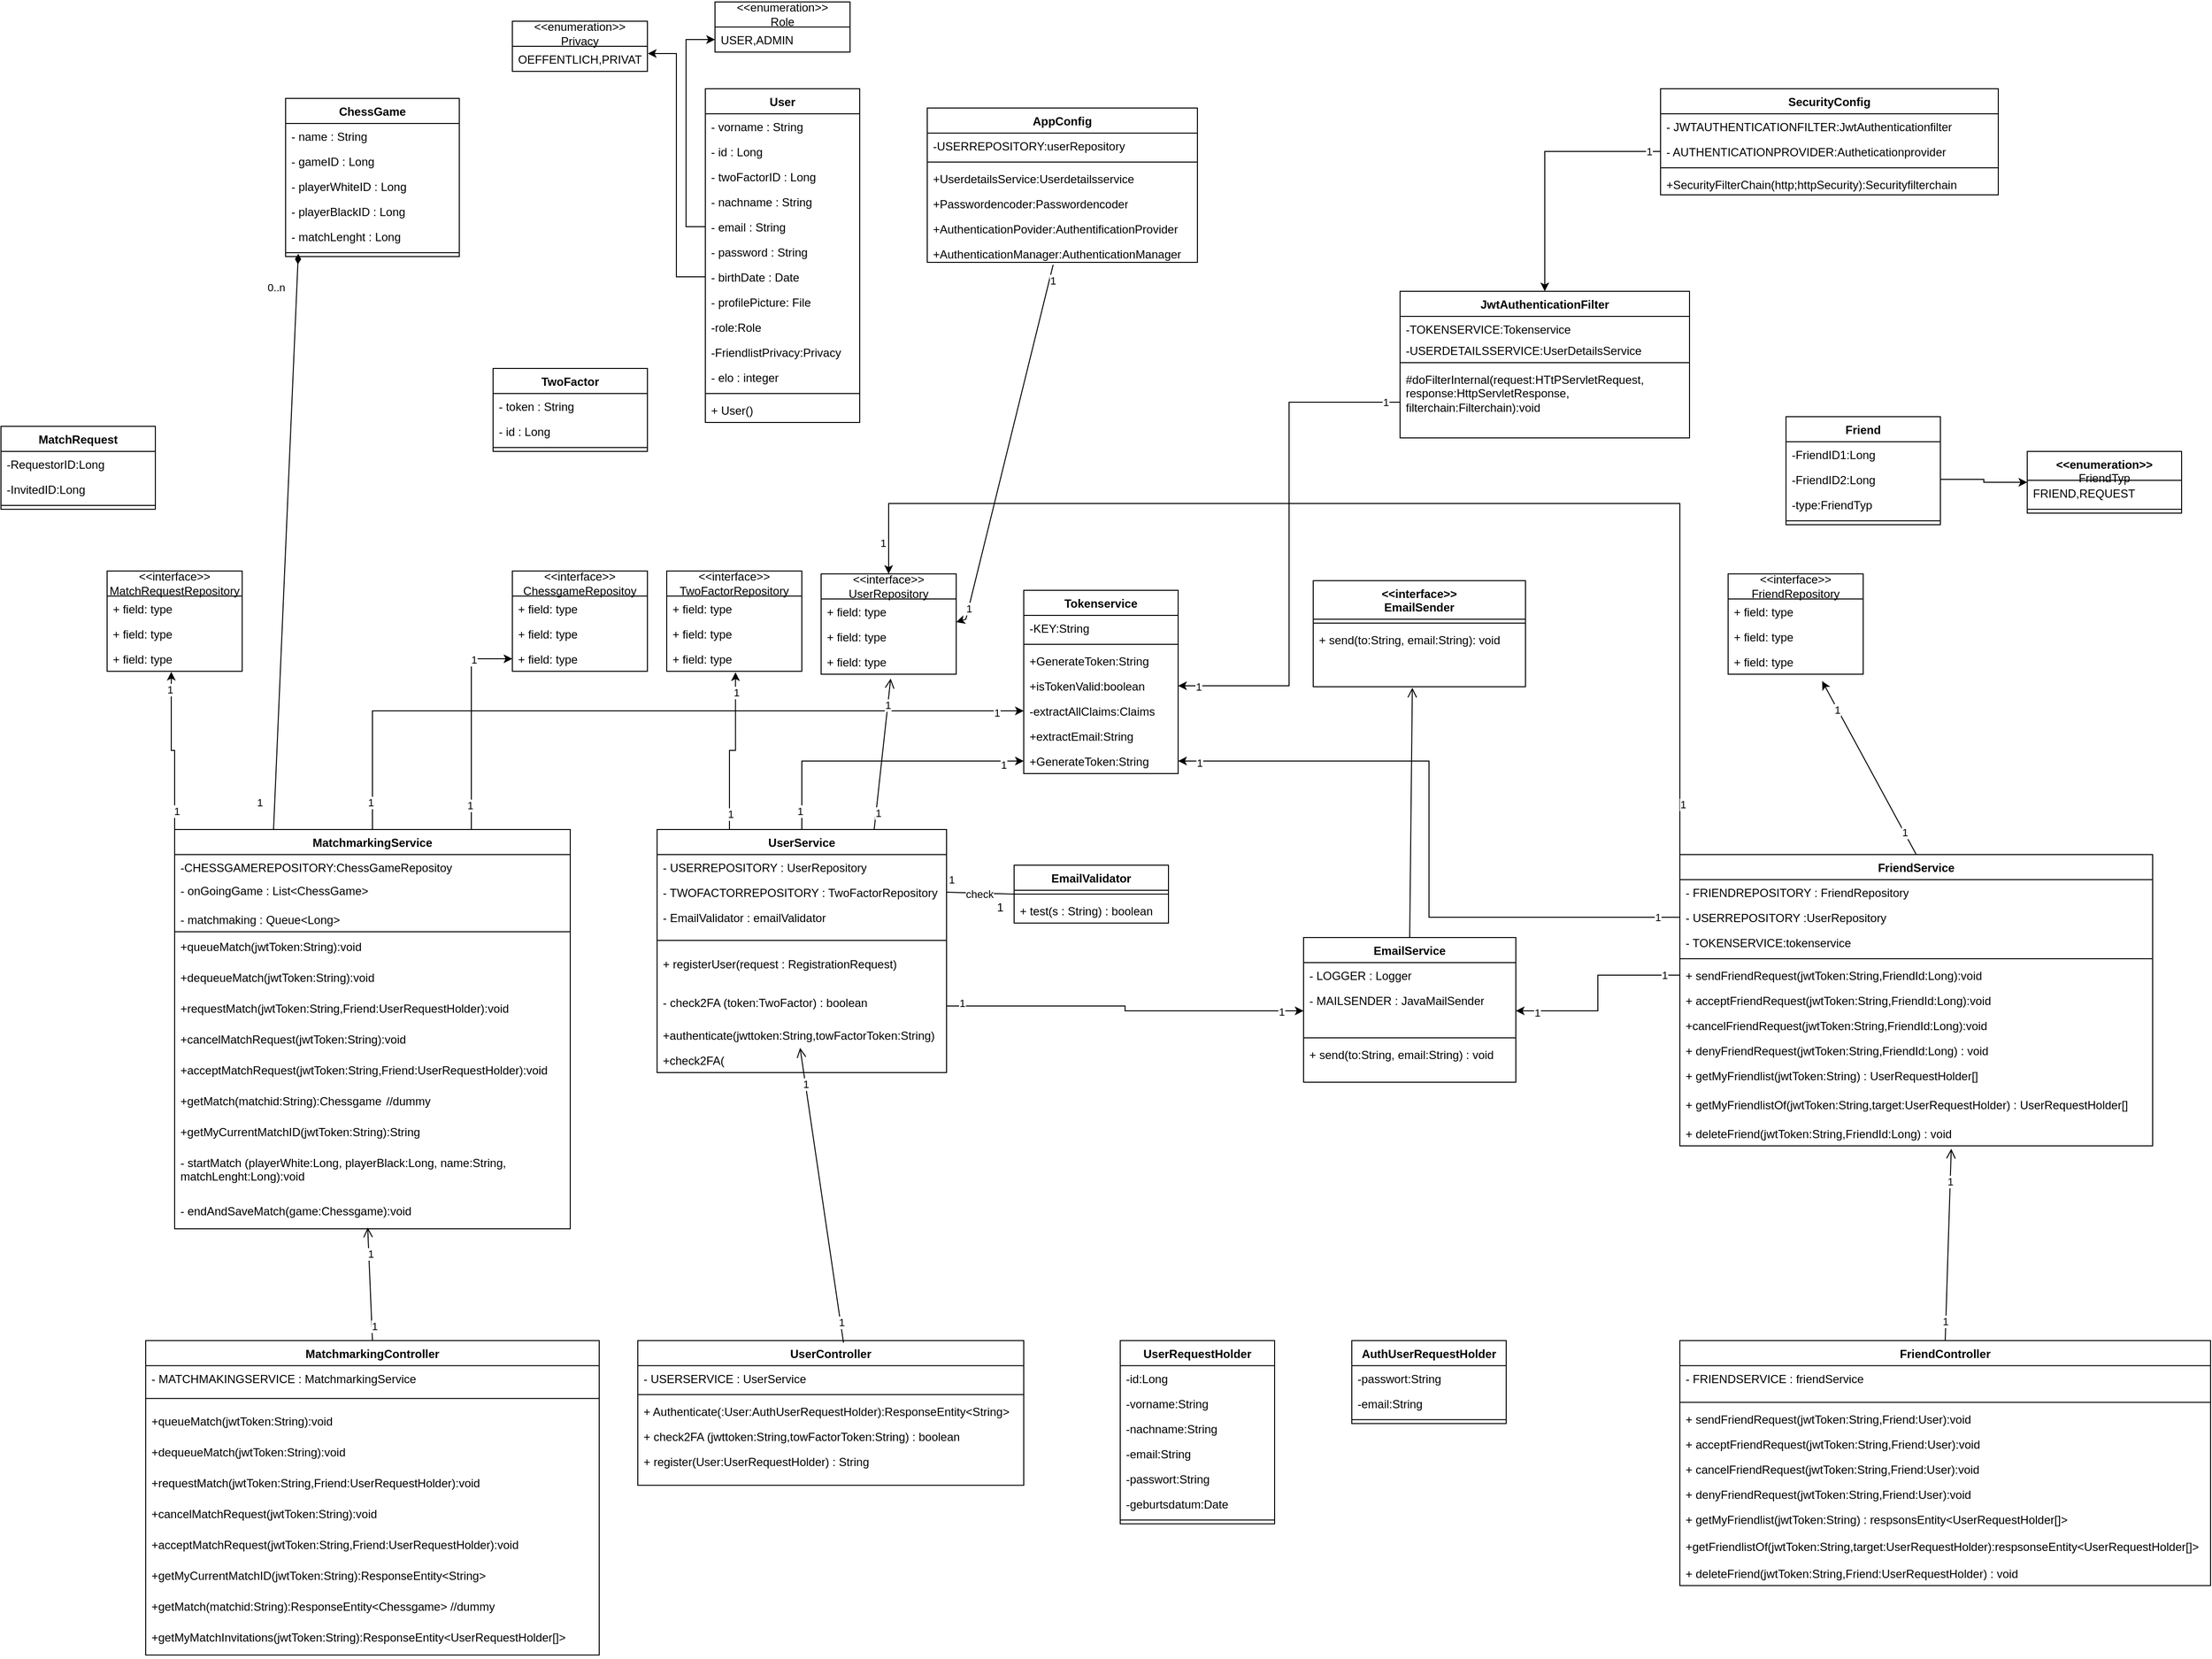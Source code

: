 <mxfile version="22.0.2" type="device">
  <diagram id="C5RBs43oDa-KdzZeNtuy" name="Page-1">
    <mxGraphModel dx="5263" dy="1759" grid="1" gridSize="10" guides="1" tooltips="1" connect="1" arrows="1" fold="1" page="1" pageScale="1" pageWidth="827" pageHeight="1169" math="0" shadow="0">
      <root>
        <mxCell id="WIyWlLk6GJQsqaUBKTNV-0" />
        <mxCell id="WIyWlLk6GJQsqaUBKTNV-1" parent="WIyWlLk6GJQsqaUBKTNV-0" />
        <mxCell id="7aIhMmLS_khhMejl1p58-31" value="User" style="swimlane;fontStyle=1;align=center;verticalAlign=top;childLayout=stackLayout;horizontal=1;startSize=26;horizontalStack=0;resizeParent=1;resizeParentMax=0;resizeLast=0;collapsible=1;marginBottom=0;whiteSpace=wrap;html=1;" parent="WIyWlLk6GJQsqaUBKTNV-1" vertex="1">
          <mxGeometry x="-360" y="130" width="160" height="346" as="geometry" />
        </mxCell>
        <mxCell id="7aIhMmLS_khhMejl1p58-2" value="- vorname : String" style="text;strokeColor=none;fillColor=none;align=left;verticalAlign=top;spacingLeft=4;spacingRight=4;overflow=hidden;rotatable=0;points=[[0,0.5],[1,0.5]];portConstraint=eastwest;whiteSpace=wrap;html=1;" parent="7aIhMmLS_khhMejl1p58-31" vertex="1">
          <mxGeometry y="26" width="160" height="26" as="geometry" />
        </mxCell>
        <mxCell id="7aIhMmLS_khhMejl1p58-1" value="- id : Long" style="text;strokeColor=none;fillColor=none;align=left;verticalAlign=top;spacingLeft=4;spacingRight=4;overflow=hidden;rotatable=0;points=[[0,0.5],[1,0.5]];portConstraint=eastwest;whiteSpace=wrap;html=1;" parent="7aIhMmLS_khhMejl1p58-31" vertex="1">
          <mxGeometry y="52" width="160" height="26" as="geometry" />
        </mxCell>
        <mxCell id="7aIhMmLS_khhMejl1p58-49" value="- twoFactorID : Long" style="text;strokeColor=none;fillColor=none;align=left;verticalAlign=top;spacingLeft=4;spacingRight=4;overflow=hidden;rotatable=0;points=[[0,0.5],[1,0.5]];portConstraint=eastwest;whiteSpace=wrap;html=1;" parent="7aIhMmLS_khhMejl1p58-31" vertex="1">
          <mxGeometry y="78" width="160" height="26" as="geometry" />
        </mxCell>
        <mxCell id="7aIhMmLS_khhMejl1p58-3" value="- nachname : String" style="text;strokeColor=none;fillColor=none;align=left;verticalAlign=top;spacingLeft=4;spacingRight=4;overflow=hidden;rotatable=0;points=[[0,0.5],[1,0.5]];portConstraint=eastwest;whiteSpace=wrap;html=1;" parent="7aIhMmLS_khhMejl1p58-31" vertex="1">
          <mxGeometry y="104" width="160" height="26" as="geometry" />
        </mxCell>
        <mxCell id="7aIhMmLS_khhMejl1p58-4" value="- email : String" style="text;strokeColor=none;fillColor=none;align=left;verticalAlign=top;spacingLeft=4;spacingRight=4;overflow=hidden;rotatable=0;points=[[0,0.5],[1,0.5]];portConstraint=eastwest;whiteSpace=wrap;html=1;" parent="7aIhMmLS_khhMejl1p58-31" vertex="1">
          <mxGeometry y="130" width="160" height="26" as="geometry" />
        </mxCell>
        <mxCell id="7aIhMmLS_khhMejl1p58-25" value="- password : String" style="text;strokeColor=none;fillColor=none;align=left;verticalAlign=top;spacingLeft=4;spacingRight=4;overflow=hidden;rotatable=0;points=[[0,0.5],[1,0.5]];portConstraint=eastwest;whiteSpace=wrap;html=1;" parent="7aIhMmLS_khhMejl1p58-31" vertex="1">
          <mxGeometry y="156" width="160" height="26" as="geometry" />
        </mxCell>
        <mxCell id="7aIhMmLS_khhMejl1p58-26" value="- birthDate : Date" style="text;strokeColor=none;fillColor=none;align=left;verticalAlign=top;spacingLeft=4;spacingRight=4;overflow=hidden;rotatable=0;points=[[0,0.5],[1,0.5]];portConstraint=eastwest;whiteSpace=wrap;html=1;" parent="7aIhMmLS_khhMejl1p58-31" vertex="1">
          <mxGeometry y="182" width="160" height="26" as="geometry" />
        </mxCell>
        <mxCell id="7aIhMmLS_khhMejl1p58-27" value="- profilePicture: File" style="text;strokeColor=none;fillColor=none;align=left;verticalAlign=top;spacingLeft=4;spacingRight=4;overflow=hidden;rotatable=0;points=[[0,0.5],[1,0.5]];portConstraint=eastwest;whiteSpace=wrap;html=1;" parent="7aIhMmLS_khhMejl1p58-31" vertex="1">
          <mxGeometry y="208" width="160" height="26" as="geometry" />
        </mxCell>
        <mxCell id="v4sTPJkswgOKU-4ePGNl-111" value="-role:Role" style="text;strokeColor=none;fillColor=none;align=left;verticalAlign=top;spacingLeft=4;spacingRight=4;overflow=hidden;rotatable=0;points=[[0,0.5],[1,0.5]];portConstraint=eastwest;whiteSpace=wrap;html=1;" parent="7aIhMmLS_khhMejl1p58-31" vertex="1">
          <mxGeometry y="234" width="160" height="26" as="geometry" />
        </mxCell>
        <mxCell id="HsyfTrja44ihgZkdytqa-78" value="-FriendlistPrivacy:Privacy" style="text;strokeColor=none;fillColor=none;align=left;verticalAlign=top;spacingLeft=4;spacingRight=4;overflow=hidden;rotatable=0;points=[[0,0.5],[1,0.5]];portConstraint=eastwest;whiteSpace=wrap;html=1;" parent="7aIhMmLS_khhMejl1p58-31" vertex="1">
          <mxGeometry y="260" width="160" height="26" as="geometry" />
        </mxCell>
        <mxCell id="7aIhMmLS_khhMejl1p58-28" value="- elo : integer" style="text;strokeColor=none;fillColor=none;align=left;verticalAlign=top;spacingLeft=4;spacingRight=4;overflow=hidden;rotatable=0;points=[[0,0.5],[1,0.5]];portConstraint=eastwest;whiteSpace=wrap;html=1;" parent="7aIhMmLS_khhMejl1p58-31" vertex="1">
          <mxGeometry y="286" width="160" height="26" as="geometry" />
        </mxCell>
        <mxCell id="7aIhMmLS_khhMejl1p58-33" value="" style="line;strokeWidth=1;fillColor=none;align=left;verticalAlign=middle;spacingTop=-1;spacingLeft=3;spacingRight=3;rotatable=0;labelPosition=right;points=[];portConstraint=eastwest;strokeColor=inherit;" parent="7aIhMmLS_khhMejl1p58-31" vertex="1">
          <mxGeometry y="312" width="160" height="8" as="geometry" />
        </mxCell>
        <mxCell id="7aIhMmLS_khhMejl1p58-5" value="+ User()&amp;nbsp;" style="text;strokeColor=none;fillColor=none;align=left;verticalAlign=top;spacingLeft=4;spacingRight=4;overflow=hidden;rotatable=0;points=[[0,0.5],[1,0.5]];portConstraint=eastwest;whiteSpace=wrap;html=1;shadow=1;" parent="7aIhMmLS_khhMejl1p58-31" vertex="1">
          <mxGeometry y="320" width="160" height="26" as="geometry" />
        </mxCell>
        <mxCell id="7aIhMmLS_khhMejl1p58-44" value="TwoFactor" style="swimlane;fontStyle=1;align=center;verticalAlign=top;childLayout=stackLayout;horizontal=1;startSize=26;horizontalStack=0;resizeParent=1;resizeParentMax=0;resizeLast=0;collapsible=1;marginBottom=0;whiteSpace=wrap;html=1;" parent="WIyWlLk6GJQsqaUBKTNV-1" vertex="1">
          <mxGeometry x="-580" y="420" width="160" height="86" as="geometry" />
        </mxCell>
        <mxCell id="7aIhMmLS_khhMejl1p58-45" value="- token : String" style="text;strokeColor=none;fillColor=none;align=left;verticalAlign=top;spacingLeft=4;spacingRight=4;overflow=hidden;rotatable=0;points=[[0,0.5],[1,0.5]];portConstraint=eastwest;whiteSpace=wrap;html=1;" parent="7aIhMmLS_khhMejl1p58-44" vertex="1">
          <mxGeometry y="26" width="160" height="26" as="geometry" />
        </mxCell>
        <mxCell id="7aIhMmLS_khhMejl1p58-48" value="- id : Long" style="text;strokeColor=none;fillColor=none;align=left;verticalAlign=top;spacingLeft=4;spacingRight=4;overflow=hidden;rotatable=0;points=[[0,0.5],[1,0.5]];portConstraint=eastwest;whiteSpace=wrap;html=1;" parent="7aIhMmLS_khhMejl1p58-44" vertex="1">
          <mxGeometry y="52" width="160" height="26" as="geometry" />
        </mxCell>
        <mxCell id="7aIhMmLS_khhMejl1p58-46" value="" style="line;strokeWidth=1;fillColor=none;align=left;verticalAlign=middle;spacingTop=-1;spacingLeft=3;spacingRight=3;rotatable=0;labelPosition=right;points=[];portConstraint=eastwest;strokeColor=inherit;" parent="7aIhMmLS_khhMejl1p58-44" vertex="1">
          <mxGeometry y="78" width="160" height="8" as="geometry" />
        </mxCell>
        <mxCell id="7aIhMmLS_khhMejl1p58-92" value="FriendController" style="swimlane;fontStyle=1;align=center;verticalAlign=top;childLayout=stackLayout;horizontal=1;startSize=26;horizontalStack=0;resizeParent=1;resizeParentMax=0;resizeLast=0;collapsible=1;marginBottom=0;whiteSpace=wrap;html=1;" parent="WIyWlLk6GJQsqaUBKTNV-1" vertex="1">
          <mxGeometry x="650" y="1427.83" width="550" height="254" as="geometry" />
        </mxCell>
        <mxCell id="7aIhMmLS_khhMejl1p58-93" value="- FRIENDSERVICE : friendService" style="text;strokeColor=none;fillColor=none;align=left;verticalAlign=top;spacingLeft=4;spacingRight=4;overflow=hidden;rotatable=0;points=[[0,0.5],[1,0.5]];portConstraint=eastwest;whiteSpace=wrap;html=1;" parent="7aIhMmLS_khhMejl1p58-92" vertex="1">
          <mxGeometry y="26" width="550" height="34" as="geometry" />
        </mxCell>
        <mxCell id="7aIhMmLS_khhMejl1p58-94" value="" style="line;strokeWidth=1;fillColor=none;align=left;verticalAlign=middle;spacingTop=-1;spacingLeft=3;spacingRight=3;rotatable=0;labelPosition=right;points=[];portConstraint=eastwest;strokeColor=inherit;" parent="7aIhMmLS_khhMejl1p58-92" vertex="1">
          <mxGeometry y="60" width="550" height="8" as="geometry" />
        </mxCell>
        <mxCell id="7aIhMmLS_khhMejl1p58-105" value="+ sendFriendRequest(jwtToken:String,Friend:User):void" style="text;strokeColor=none;fillColor=none;align=left;verticalAlign=top;spacingLeft=4;spacingRight=4;overflow=hidden;rotatable=0;points=[[0,0.5],[1,0.5]];portConstraint=eastwest;whiteSpace=wrap;html=1;" parent="7aIhMmLS_khhMejl1p58-92" vertex="1">
          <mxGeometry y="68" width="550" height="26" as="geometry" />
        </mxCell>
        <mxCell id="v4sTPJkswgOKU-4ePGNl-17" value="+ acceptFriendRequest(jwtToken:String,Friend:User):void" style="text;strokeColor=none;fillColor=none;align=left;verticalAlign=top;spacingLeft=4;spacingRight=4;overflow=hidden;rotatable=0;points=[[0,0.5],[1,0.5]];portConstraint=eastwest;whiteSpace=wrap;html=1;" parent="7aIhMmLS_khhMejl1p58-92" vertex="1">
          <mxGeometry y="94" width="550" height="26" as="geometry" />
        </mxCell>
        <mxCell id="HsyfTrja44ihgZkdytqa-81" value="+ cancelFriendRequest(jwtToken:String,Friend:User):void" style="text;strokeColor=none;fillColor=none;align=left;verticalAlign=top;spacingLeft=4;spacingRight=4;overflow=hidden;rotatable=0;points=[[0,0.5],[1,0.5]];portConstraint=eastwest;whiteSpace=wrap;html=1;" parent="7aIhMmLS_khhMejl1p58-92" vertex="1">
          <mxGeometry y="120" width="550" height="26" as="geometry" />
        </mxCell>
        <mxCell id="v4sTPJkswgOKU-4ePGNl-18" value="+ denyFriendRequest(jwtToken:String,Friend:User):void" style="text;strokeColor=none;fillColor=none;align=left;verticalAlign=top;spacingLeft=4;spacingRight=4;overflow=hidden;rotatable=0;points=[[0,0.5],[1,0.5]];portConstraint=eastwest;whiteSpace=wrap;html=1;" parent="7aIhMmLS_khhMejl1p58-92" vertex="1">
          <mxGeometry y="146" width="550" height="26" as="geometry" />
        </mxCell>
        <mxCell id="7aIhMmLS_khhMejl1p58-107" value="+ getMyFriendlist(jwtToken:String) : respsonsEntity&amp;lt;UserRequestHolder[]&amp;gt;" style="text;strokeColor=none;fillColor=none;align=left;verticalAlign=top;spacingLeft=4;spacingRight=4;overflow=hidden;rotatable=0;points=[[0,0.5],[1,0.5]];portConstraint=eastwest;whiteSpace=wrap;html=1;" parent="7aIhMmLS_khhMejl1p58-92" vertex="1">
          <mxGeometry y="172" width="550" height="28" as="geometry" />
        </mxCell>
        <mxCell id="HsyfTrja44ihgZkdytqa-75" value="+getFriendlistOf(jwtToken:String,target:UserRequestHolder):respsonseEntity&amp;lt;UserRequestHolder[]&amp;gt;" style="text;strokeColor=none;fillColor=none;align=left;verticalAlign=top;spacingLeft=4;spacingRight=4;overflow=hidden;rotatable=0;points=[[0,0.5],[1,0.5]];portConstraint=eastwest;whiteSpace=wrap;html=1;" parent="7aIhMmLS_khhMejl1p58-92" vertex="1">
          <mxGeometry y="200" width="550" height="28" as="geometry" />
        </mxCell>
        <mxCell id="7aIhMmLS_khhMejl1p58-106" value="+ deleteFriend(jwtToken:String,Friend:UserRequestHolder) : void" style="text;strokeColor=none;fillColor=none;align=left;verticalAlign=top;spacingLeft=4;spacingRight=4;overflow=hidden;rotatable=0;points=[[0,0.5],[1,0.5]];portConstraint=eastwest;whiteSpace=wrap;html=1;" parent="7aIhMmLS_khhMejl1p58-92" vertex="1">
          <mxGeometry y="228" width="550" height="26" as="geometry" />
        </mxCell>
        <mxCell id="Gil3j8r5hJYlUUZ1fHr--0" style="edgeStyle=orthogonalEdgeStyle;rounded=0;orthogonalLoop=1;jettySize=auto;html=1;exitX=0;exitY=0;exitDx=0;exitDy=0;entryX=0.5;entryY=0;entryDx=0;entryDy=0;" edge="1" parent="WIyWlLk6GJQsqaUBKTNV-1" source="7aIhMmLS_khhMejl1p58-96" target="7aIhMmLS_khhMejl1p58-122">
          <mxGeometry relative="1" as="geometry">
            <mxPoint x="560" y="560" as="targetPoint" />
            <Array as="points">
              <mxPoint x="650" y="560" />
              <mxPoint x="-170" y="560" />
            </Array>
          </mxGeometry>
        </mxCell>
        <mxCell id="Gil3j8r5hJYlUUZ1fHr--1" value="1" style="edgeLabel;html=1;align=center;verticalAlign=middle;resizable=0;points=[];" vertex="1" connectable="0" parent="Gil3j8r5hJYlUUZ1fHr--0">
          <mxGeometry x="0.948" y="-6" relative="1" as="geometry">
            <mxPoint as="offset" />
          </mxGeometry>
        </mxCell>
        <mxCell id="Gil3j8r5hJYlUUZ1fHr--2" value="1" style="edgeLabel;html=1;align=center;verticalAlign=middle;resizable=0;points=[];" vertex="1" connectable="0" parent="Gil3j8r5hJYlUUZ1fHr--0">
          <mxGeometry x="-0.919" y="-3" relative="1" as="geometry">
            <mxPoint y="-1" as="offset" />
          </mxGeometry>
        </mxCell>
        <mxCell id="7aIhMmLS_khhMejl1p58-96" value="FriendService" style="swimlane;fontStyle=1;align=center;verticalAlign=top;childLayout=stackLayout;horizontal=1;startSize=26;horizontalStack=0;resizeParent=1;resizeParentMax=0;resizeLast=0;collapsible=1;marginBottom=0;whiteSpace=wrap;html=1;" parent="WIyWlLk6GJQsqaUBKTNV-1" vertex="1">
          <mxGeometry x="650" y="924" width="490" height="302" as="geometry" />
        </mxCell>
        <mxCell id="v4sTPJkswgOKU-4ePGNl-11" value="- FRIENDREPOSITORY : FriendRepository" style="text;strokeColor=none;fillColor=none;align=left;verticalAlign=top;spacingLeft=4;spacingRight=4;overflow=hidden;rotatable=0;points=[[0,0.5],[1,0.5]];portConstraint=eastwest;whiteSpace=wrap;html=1;" parent="7aIhMmLS_khhMejl1p58-96" vertex="1">
          <mxGeometry y="26" width="490" height="26" as="geometry" />
        </mxCell>
        <mxCell id="v4sTPJkswgOKU-4ePGNl-12" value="- USERREPOSITORY :UserRepository" style="text;strokeColor=none;fillColor=none;align=left;verticalAlign=top;spacingLeft=4;spacingRight=4;overflow=hidden;rotatable=0;points=[[0,0.5],[1,0.5]];portConstraint=eastwest;whiteSpace=wrap;html=1;" parent="7aIhMmLS_khhMejl1p58-96" vertex="1">
          <mxGeometry y="52" width="490" height="26" as="geometry" />
        </mxCell>
        <mxCell id="v4sTPJkswgOKU-4ePGNl-15" value="- TOKENSERVICE:tokenservice" style="text;strokeColor=none;fillColor=none;align=left;verticalAlign=top;spacingLeft=4;spacingRight=4;overflow=hidden;rotatable=0;points=[[0,0.5],[1,0.5]];portConstraint=eastwest;whiteSpace=wrap;html=1;" parent="7aIhMmLS_khhMejl1p58-96" vertex="1">
          <mxGeometry y="78" width="490" height="26" as="geometry" />
        </mxCell>
        <mxCell id="7aIhMmLS_khhMejl1p58-98" value="" style="line;strokeWidth=1;fillColor=none;align=left;verticalAlign=middle;spacingTop=-1;spacingLeft=3;spacingRight=3;rotatable=0;labelPosition=right;points=[];portConstraint=eastwest;strokeColor=inherit;" parent="7aIhMmLS_khhMejl1p58-96" vertex="1">
          <mxGeometry y="104" width="490" height="8" as="geometry" />
        </mxCell>
        <mxCell id="7aIhMmLS_khhMejl1p58-102" value="+ sendFriendRequest(jwtToken:String,FriendId:Long):void" style="text;strokeColor=none;fillColor=none;align=left;verticalAlign=top;spacingLeft=4;spacingRight=4;overflow=hidden;rotatable=0;points=[[0,0.5],[1,0.5]];portConstraint=eastwest;whiteSpace=wrap;html=1;" parent="7aIhMmLS_khhMejl1p58-96" vertex="1">
          <mxGeometry y="112" width="490" height="26" as="geometry" />
        </mxCell>
        <mxCell id="v4sTPJkswgOKU-4ePGNl-13" value="+ acceptFriendRequest(jwtToken:String,FriendId:Long):void" style="text;strokeColor=none;fillColor=none;align=left;verticalAlign=top;spacingLeft=4;spacingRight=4;overflow=hidden;rotatable=0;points=[[0,0.5],[1,0.5]];portConstraint=eastwest;whiteSpace=wrap;html=1;" parent="7aIhMmLS_khhMejl1p58-96" vertex="1">
          <mxGeometry y="138" width="490" height="26" as="geometry" />
        </mxCell>
        <mxCell id="HsyfTrja44ihgZkdytqa-82" value="+cancelFriendRequest(jwtToken:String,FriendId:Long):void" style="text;strokeColor=none;fillColor=none;align=left;verticalAlign=top;spacingLeft=4;spacingRight=4;overflow=hidden;rotatable=0;points=[[0,0.5],[1,0.5]];portConstraint=eastwest;whiteSpace=wrap;html=1;" parent="7aIhMmLS_khhMejl1p58-96" vertex="1">
          <mxGeometry y="164" width="490" height="26" as="geometry" />
        </mxCell>
        <mxCell id="7aIhMmLS_khhMejl1p58-103" value="+ denyFriendRequest(jwtToken:String,FriendId:Long) : void" style="text;strokeColor=none;fillColor=none;align=left;verticalAlign=top;spacingLeft=4;spacingRight=4;overflow=hidden;rotatable=0;points=[[0,0.5],[1,0.5]];portConstraint=eastwest;whiteSpace=wrap;html=1;" parent="7aIhMmLS_khhMejl1p58-96" vertex="1">
          <mxGeometry y="190" width="490" height="26" as="geometry" />
        </mxCell>
        <mxCell id="7aIhMmLS_khhMejl1p58-104" value="+ getMyFriendlist(jwtToken:String) : UserRequestHolder[]&amp;nbsp;" style="text;strokeColor=none;fillColor=none;align=left;verticalAlign=top;spacingLeft=4;spacingRight=4;overflow=hidden;rotatable=0;points=[[0,0.5],[1,0.5]];portConstraint=eastwest;whiteSpace=wrap;html=1;" parent="7aIhMmLS_khhMejl1p58-96" vertex="1">
          <mxGeometry y="216" width="490" height="30" as="geometry" />
        </mxCell>
        <mxCell id="HsyfTrja44ihgZkdytqa-76" value="+ getMyFriendlistOf(jwtToken:String,target:UserRequestHolder) : UserRequestHolder[]&amp;nbsp;" style="text;strokeColor=none;fillColor=none;align=left;verticalAlign=top;spacingLeft=4;spacingRight=4;overflow=hidden;rotatable=0;points=[[0,0.5],[1,0.5]];portConstraint=eastwest;whiteSpace=wrap;html=1;" parent="7aIhMmLS_khhMejl1p58-96" vertex="1">
          <mxGeometry y="246" width="490" height="30" as="geometry" />
        </mxCell>
        <mxCell id="v4sTPJkswgOKU-4ePGNl-14" value="+ deleteFriend(jwtToken:String,FriendId:Long) : void" style="text;strokeColor=none;fillColor=none;align=left;verticalAlign=top;spacingLeft=4;spacingRight=4;overflow=hidden;rotatable=0;points=[[0,0.5],[1,0.5]];portConstraint=eastwest;whiteSpace=wrap;html=1;" parent="7aIhMmLS_khhMejl1p58-96" vertex="1">
          <mxGeometry y="276" width="490" height="26" as="geometry" />
        </mxCell>
        <mxCell id="7aIhMmLS_khhMejl1p58-122" value="&amp;lt;&amp;lt;interface&amp;gt;&amp;gt;&lt;br&gt;UserRepository" style="swimlane;fontStyle=0;childLayout=stackLayout;horizontal=1;startSize=26;fillColor=none;horizontalStack=0;resizeParent=1;resizeParentMax=0;resizeLast=0;collapsible=1;marginBottom=0;whiteSpace=wrap;html=1;" parent="WIyWlLk6GJQsqaUBKTNV-1" vertex="1">
          <mxGeometry x="-240" y="633" width="140" height="104" as="geometry" />
        </mxCell>
        <mxCell id="7aIhMmLS_khhMejl1p58-123" value="+ field: type" style="text;strokeColor=none;fillColor=none;align=left;verticalAlign=top;spacingLeft=4;spacingRight=4;overflow=hidden;rotatable=0;points=[[0,0.5],[1,0.5]];portConstraint=eastwest;whiteSpace=wrap;html=1;" parent="7aIhMmLS_khhMejl1p58-122" vertex="1">
          <mxGeometry y="26" width="140" height="26" as="geometry" />
        </mxCell>
        <mxCell id="7aIhMmLS_khhMejl1p58-124" value="+ field: type" style="text;strokeColor=none;fillColor=none;align=left;verticalAlign=top;spacingLeft=4;spacingRight=4;overflow=hidden;rotatable=0;points=[[0,0.5],[1,0.5]];portConstraint=eastwest;whiteSpace=wrap;html=1;" parent="7aIhMmLS_khhMejl1p58-122" vertex="1">
          <mxGeometry y="52" width="140" height="26" as="geometry" />
        </mxCell>
        <mxCell id="7aIhMmLS_khhMejl1p58-125" value="+ field: type" style="text;strokeColor=none;fillColor=none;align=left;verticalAlign=top;spacingLeft=4;spacingRight=4;overflow=hidden;rotatable=0;points=[[0,0.5],[1,0.5]];portConstraint=eastwest;whiteSpace=wrap;html=1;" parent="7aIhMmLS_khhMejl1p58-122" vertex="1">
          <mxGeometry y="78" width="140" height="26" as="geometry" />
        </mxCell>
        <mxCell id="7aIhMmLS_khhMejl1p58-144" value="ChessGame" style="swimlane;fontStyle=1;align=center;verticalAlign=top;childLayout=stackLayout;horizontal=1;startSize=26;horizontalStack=0;resizeParent=1;resizeParentMax=0;resizeLast=0;collapsible=1;marginBottom=0;whiteSpace=wrap;html=1;" parent="WIyWlLk6GJQsqaUBKTNV-1" vertex="1">
          <mxGeometry x="-795" y="140" width="180" height="164" as="geometry" />
        </mxCell>
        <mxCell id="7aIhMmLS_khhMejl1p58-129" value="- name : String" style="text;strokeColor=none;fillColor=none;align=left;verticalAlign=top;spacingLeft=4;spacingRight=4;overflow=hidden;rotatable=0;points=[[0,0.5],[1,0.5]];portConstraint=eastwest;whiteSpace=wrap;html=1;" parent="7aIhMmLS_khhMejl1p58-144" vertex="1">
          <mxGeometry y="26" width="180" height="26" as="geometry" />
        </mxCell>
        <mxCell id="7aIhMmLS_khhMejl1p58-132" value="- gameID : Long" style="text;strokeColor=none;fillColor=none;align=left;verticalAlign=top;spacingLeft=4;spacingRight=4;overflow=hidden;rotatable=0;points=[[0,0.5],[1,0.5]];portConstraint=eastwest;whiteSpace=wrap;html=1;" parent="7aIhMmLS_khhMejl1p58-144" vertex="1">
          <mxGeometry y="52" width="180" height="26" as="geometry" />
        </mxCell>
        <mxCell id="7aIhMmLS_khhMejl1p58-130" value="- playerWhiteID : Long" style="text;strokeColor=none;fillColor=none;align=left;verticalAlign=top;spacingLeft=4;spacingRight=4;overflow=hidden;rotatable=0;points=[[0,0.5],[1,0.5]];portConstraint=eastwest;whiteSpace=wrap;html=1;" parent="7aIhMmLS_khhMejl1p58-144" vertex="1">
          <mxGeometry y="78" width="180" height="26" as="geometry" />
        </mxCell>
        <mxCell id="7aIhMmLS_khhMejl1p58-131" value="- playerBlackID : Long" style="text;strokeColor=none;fillColor=none;align=left;verticalAlign=top;spacingLeft=4;spacingRight=4;overflow=hidden;rotatable=0;points=[[0,0.5],[1,0.5]];portConstraint=eastwest;whiteSpace=wrap;html=1;" parent="7aIhMmLS_khhMejl1p58-144" vertex="1">
          <mxGeometry y="104" width="180" height="26" as="geometry" />
        </mxCell>
        <mxCell id="7aIhMmLS_khhMejl1p58-133" value="- matchLenght : Long" style="text;strokeColor=none;fillColor=none;align=left;verticalAlign=top;spacingLeft=4;spacingRight=4;overflow=hidden;rotatable=0;points=[[0,0.5],[1,0.5]];portConstraint=eastwest;whiteSpace=wrap;html=1;" parent="7aIhMmLS_khhMejl1p58-144" vertex="1">
          <mxGeometry y="130" width="180" height="26" as="geometry" />
        </mxCell>
        <mxCell id="7aIhMmLS_khhMejl1p58-146" value="" style="line;strokeWidth=1;fillColor=none;align=left;verticalAlign=middle;spacingTop=-1;spacingLeft=3;spacingRight=3;rotatable=0;labelPosition=right;points=[];portConstraint=eastwest;strokeColor=inherit;" parent="7aIhMmLS_khhMejl1p58-144" vertex="1">
          <mxGeometry y="156" width="180" height="8" as="geometry" />
        </mxCell>
        <mxCell id="HsyfTrja44ihgZkdytqa-1" style="edgeStyle=orthogonalEdgeStyle;rounded=0;orthogonalLoop=1;jettySize=auto;html=1;exitX=0.75;exitY=0;exitDx=0;exitDy=0;" parent="WIyWlLk6GJQsqaUBKTNV-1" source="7aIhMmLS_khhMejl1p58-150" target="7aIhMmLS_khhMejl1p58-170" edge="1">
          <mxGeometry relative="1" as="geometry" />
        </mxCell>
        <mxCell id="HsyfTrja44ihgZkdytqa-2" value="1" style="edgeLabel;html=1;align=center;verticalAlign=middle;resizable=0;points=[];" parent="HsyfTrja44ihgZkdytqa-1" vertex="1" connectable="0">
          <mxGeometry x="-0.768" y="2" relative="1" as="geometry">
            <mxPoint as="offset" />
          </mxGeometry>
        </mxCell>
        <mxCell id="HsyfTrja44ihgZkdytqa-3" value="1" style="edgeLabel;html=1;align=center;verticalAlign=middle;resizable=0;points=[];" parent="HsyfTrja44ihgZkdytqa-1" vertex="1" connectable="0">
          <mxGeometry x="0.635" y="-1" relative="1" as="geometry">
            <mxPoint as="offset" />
          </mxGeometry>
        </mxCell>
        <mxCell id="HsyfTrja44ihgZkdytqa-68" style="edgeStyle=orthogonalEdgeStyle;rounded=0;orthogonalLoop=1;jettySize=auto;html=1;exitX=0.5;exitY=0;exitDx=0;exitDy=0;entryX=0;entryY=0.5;entryDx=0;entryDy=0;" parent="WIyWlLk6GJQsqaUBKTNV-1" source="7aIhMmLS_khhMejl1p58-150" target="v4sTPJkswgOKU-4ePGNl-59" edge="1">
          <mxGeometry relative="1" as="geometry" />
        </mxCell>
        <mxCell id="HsyfTrja44ihgZkdytqa-69" value="1" style="edgeLabel;html=1;align=center;verticalAlign=middle;resizable=0;points=[];" parent="HsyfTrja44ihgZkdytqa-68" vertex="1" connectable="0">
          <mxGeometry x="-0.93" y="2" relative="1" as="geometry">
            <mxPoint as="offset" />
          </mxGeometry>
        </mxCell>
        <mxCell id="HsyfTrja44ihgZkdytqa-70" value="1" style="edgeLabel;html=1;align=center;verticalAlign=middle;resizable=0;points=[];" parent="HsyfTrja44ihgZkdytqa-68" vertex="1" connectable="0">
          <mxGeometry x="0.93" y="-2" relative="1" as="geometry">
            <mxPoint as="offset" />
          </mxGeometry>
        </mxCell>
        <mxCell id="7aIhMmLS_khhMejl1p58-150" value="MatchmarkingService" style="swimlane;fontStyle=1;align=center;verticalAlign=top;childLayout=stackLayout;horizontal=1;startSize=26;horizontalStack=0;resizeParent=1;resizeParentMax=0;resizeLast=0;collapsible=1;marginBottom=0;whiteSpace=wrap;html=1;" parent="WIyWlLk6GJQsqaUBKTNV-1" vertex="1">
          <mxGeometry x="-910" y="898" width="410" height="414" as="geometry" />
        </mxCell>
        <mxCell id="7aIhMmLS_khhMejl1p58-151" value="-CHESSGAMEREPOSITORY:ChessGameRepositoy" style="text;strokeColor=none;fillColor=none;align=left;verticalAlign=top;spacingLeft=4;spacingRight=4;overflow=hidden;rotatable=0;points=[[0,0.5],[1,0.5]];portConstraint=eastwest;whiteSpace=wrap;html=1;" parent="7aIhMmLS_khhMejl1p58-150" vertex="1">
          <mxGeometry y="26" width="410" height="24" as="geometry" />
        </mxCell>
        <mxCell id="7aIhMmLS_khhMejl1p58-173" value="- onGoingGame : List&amp;lt;ChessGame&amp;gt;" style="text;strokeColor=none;fillColor=none;align=left;verticalAlign=top;spacingLeft=4;spacingRight=4;overflow=hidden;rotatable=0;points=[[0,0.5],[1,0.5]];portConstraint=eastwest;whiteSpace=wrap;html=1;" parent="7aIhMmLS_khhMejl1p58-150" vertex="1">
          <mxGeometry y="50" width="410" height="30" as="geometry" />
        </mxCell>
        <mxCell id="7aIhMmLS_khhMejl1p58-174" value="- matchmaking : Queue&amp;lt;Long&amp;gt;&amp;nbsp;" style="text;strokeColor=none;fillColor=none;align=left;verticalAlign=top;spacingLeft=4;spacingRight=4;overflow=hidden;rotatable=0;points=[[0,0.5],[1,0.5]];portConstraint=eastwest;whiteSpace=wrap;html=1;" parent="7aIhMmLS_khhMejl1p58-150" vertex="1">
          <mxGeometry y="80" width="410" height="24" as="geometry" />
        </mxCell>
        <mxCell id="7aIhMmLS_khhMejl1p58-152" value="" style="line;strokeWidth=1;fillColor=none;align=left;verticalAlign=middle;spacingTop=-1;spacingLeft=3;spacingRight=3;rotatable=0;labelPosition=right;points=[];portConstraint=eastwest;strokeColor=inherit;" parent="7aIhMmLS_khhMejl1p58-150" vertex="1">
          <mxGeometry y="104" width="410" height="4" as="geometry" />
        </mxCell>
        <mxCell id="HsyfTrja44ihgZkdytqa-21" value="+queueMatch(jwtToken:String):void" style="text;strokeColor=none;fillColor=none;align=left;verticalAlign=top;spacingLeft=4;spacingRight=4;overflow=hidden;rotatable=0;points=[[0,0.5],[1,0.5]];portConstraint=eastwest;whiteSpace=wrap;html=1;" parent="7aIhMmLS_khhMejl1p58-150" vertex="1">
          <mxGeometry y="108" width="410" height="32" as="geometry" />
        </mxCell>
        <mxCell id="HsyfTrja44ihgZkdytqa-22" value="+dequeueMatch(jwtToken:String):void" style="text;strokeColor=none;fillColor=none;align=left;verticalAlign=top;spacingLeft=4;spacingRight=4;overflow=hidden;rotatable=0;points=[[0,0.5],[1,0.5]];portConstraint=eastwest;whiteSpace=wrap;html=1;" parent="7aIhMmLS_khhMejl1p58-150" vertex="1">
          <mxGeometry y="140" width="410" height="32" as="geometry" />
        </mxCell>
        <mxCell id="HsyfTrja44ihgZkdytqa-41" value="+requestMatch(jwtToken:String,Friend:UserRequestHolder):void" style="text;strokeColor=none;fillColor=none;align=left;verticalAlign=top;spacingLeft=4;spacingRight=4;overflow=hidden;rotatable=0;points=[[0,0.5],[1,0.5]];portConstraint=eastwest;whiteSpace=wrap;html=1;" parent="7aIhMmLS_khhMejl1p58-150" vertex="1">
          <mxGeometry y="172" width="410" height="32" as="geometry" />
        </mxCell>
        <mxCell id="HsyfTrja44ihgZkdytqa-80" value="+cancelMatchRequest(jwtToken:String):void" style="text;strokeColor=none;fillColor=none;align=left;verticalAlign=top;spacingLeft=4;spacingRight=4;overflow=hidden;rotatable=0;points=[[0,0.5],[1,0.5]];portConstraint=eastwest;whiteSpace=wrap;html=1;" parent="7aIhMmLS_khhMejl1p58-150" vertex="1">
          <mxGeometry y="204" width="410" height="32" as="geometry" />
        </mxCell>
        <mxCell id="HsyfTrja44ihgZkdytqa-38" value="+acceptMatchRequest(jwtToken:String,Friend:UserRequestHolder):void" style="text;strokeColor=none;fillColor=none;align=left;verticalAlign=top;spacingLeft=4;spacingRight=4;overflow=hidden;rotatable=0;points=[[0,0.5],[1,0.5]];portConstraint=eastwest;whiteSpace=wrap;html=1;" parent="7aIhMmLS_khhMejl1p58-150" vertex="1">
          <mxGeometry y="236" width="410" height="32" as="geometry" />
        </mxCell>
        <mxCell id="HsyfTrja44ihgZkdytqa-43" value="+getMatch(matchid:String):Chessgame&lt;span style=&quot;white-space: pre;&quot;&gt;&#x9;&lt;/span&gt;//dummy" style="text;strokeColor=none;fillColor=none;align=left;verticalAlign=top;spacingLeft=4;spacingRight=4;overflow=hidden;rotatable=0;points=[[0,0.5],[1,0.5]];portConstraint=eastwest;whiteSpace=wrap;html=1;" parent="7aIhMmLS_khhMejl1p58-150" vertex="1">
          <mxGeometry y="268" width="410" height="32" as="geometry" />
        </mxCell>
        <mxCell id="HsyfTrja44ihgZkdytqa-42" value="+getMyCurrentMatchID(jwtToken:String):String" style="text;strokeColor=none;fillColor=none;align=left;verticalAlign=top;spacingLeft=4;spacingRight=4;overflow=hidden;rotatable=0;points=[[0,0.5],[1,0.5]];portConstraint=eastwest;whiteSpace=wrap;html=1;" parent="7aIhMmLS_khhMejl1p58-150" vertex="1">
          <mxGeometry y="300" width="410" height="32" as="geometry" />
        </mxCell>
        <mxCell id="7aIhMmLS_khhMejl1p58-175" value="- startMatch (playerWhite:Long, playerBlack:Long, name:String, matchLenght:Long):void" style="text;strokeColor=none;fillColor=none;align=left;verticalAlign=top;spacingLeft=4;spacingRight=4;overflow=hidden;rotatable=0;points=[[0,0.5],[1,0.5]];portConstraint=eastwest;whiteSpace=wrap;html=1;" parent="7aIhMmLS_khhMejl1p58-150" vertex="1">
          <mxGeometry y="332" width="410" height="50" as="geometry" />
        </mxCell>
        <mxCell id="7aIhMmLS_khhMejl1p58-177" value="- endAndSaveMatch(game:Chessgame):void" style="text;strokeColor=none;fillColor=none;align=left;verticalAlign=top;spacingLeft=4;spacingRight=4;overflow=hidden;rotatable=0;points=[[0,0.5],[1,0.5]];portConstraint=eastwest;whiteSpace=wrap;html=1;" parent="7aIhMmLS_khhMejl1p58-150" vertex="1">
          <mxGeometry y="382" width="410" height="32" as="geometry" />
        </mxCell>
        <mxCell id="7aIhMmLS_khhMejl1p58-167" value="&amp;lt;&amp;lt;interface&amp;gt;&amp;gt;&lt;br&gt;ChessgameRepositoy" style="swimlane;fontStyle=0;childLayout=stackLayout;horizontal=1;startSize=26;fillColor=none;horizontalStack=0;resizeParent=1;resizeParentMax=0;resizeLast=0;collapsible=1;marginBottom=0;whiteSpace=wrap;html=1;" parent="WIyWlLk6GJQsqaUBKTNV-1" vertex="1">
          <mxGeometry x="-560" y="630" width="140" height="104" as="geometry" />
        </mxCell>
        <mxCell id="7aIhMmLS_khhMejl1p58-168" value="+ field: type" style="text;strokeColor=none;fillColor=none;align=left;verticalAlign=top;spacingLeft=4;spacingRight=4;overflow=hidden;rotatable=0;points=[[0,0.5],[1,0.5]];portConstraint=eastwest;whiteSpace=wrap;html=1;" parent="7aIhMmLS_khhMejl1p58-167" vertex="1">
          <mxGeometry y="26" width="140" height="26" as="geometry" />
        </mxCell>
        <mxCell id="7aIhMmLS_khhMejl1p58-169" value="+ field: type" style="text;strokeColor=none;fillColor=none;align=left;verticalAlign=top;spacingLeft=4;spacingRight=4;overflow=hidden;rotatable=0;points=[[0,0.5],[1,0.5]];portConstraint=eastwest;whiteSpace=wrap;html=1;" parent="7aIhMmLS_khhMejl1p58-167" vertex="1">
          <mxGeometry y="52" width="140" height="26" as="geometry" />
        </mxCell>
        <mxCell id="7aIhMmLS_khhMejl1p58-170" value="+ field: type" style="text;strokeColor=none;fillColor=none;align=left;verticalAlign=top;spacingLeft=4;spacingRight=4;overflow=hidden;rotatable=0;points=[[0,0.5],[1,0.5]];portConstraint=eastwest;whiteSpace=wrap;html=1;" parent="7aIhMmLS_khhMejl1p58-167" vertex="1">
          <mxGeometry y="78" width="140" height="26" as="geometry" />
        </mxCell>
        <mxCell id="7aIhMmLS_khhMejl1p58-213" value="&amp;lt;&amp;lt;interface&amp;gt;&amp;gt;&lt;br&gt;EmailSender" style="swimlane;fontStyle=1;align=center;verticalAlign=top;childLayout=stackLayout;horizontal=1;startSize=40;horizontalStack=0;resizeParent=1;resizeParentMax=0;resizeLast=0;collapsible=1;marginBottom=0;whiteSpace=wrap;html=1;" parent="WIyWlLk6GJQsqaUBKTNV-1" vertex="1">
          <mxGeometry x="270" y="640" width="220" height="110" as="geometry" />
        </mxCell>
        <mxCell id="7aIhMmLS_khhMejl1p58-215" value="" style="line;strokeWidth=1;fillColor=none;align=left;verticalAlign=middle;spacingTop=-1;spacingLeft=3;spacingRight=3;rotatable=0;labelPosition=right;points=[];portConstraint=eastwest;strokeColor=inherit;" parent="7aIhMmLS_khhMejl1p58-213" vertex="1">
          <mxGeometry y="40" width="220" height="8" as="geometry" />
        </mxCell>
        <mxCell id="7aIhMmLS_khhMejl1p58-216" value="+ send(to:String, email:String): void" style="text;strokeColor=none;fillColor=none;align=left;verticalAlign=top;spacingLeft=4;spacingRight=4;overflow=hidden;rotatable=0;points=[[0,0.5],[1,0.5]];portConstraint=eastwest;whiteSpace=wrap;html=1;" parent="7aIhMmLS_khhMejl1p58-213" vertex="1">
          <mxGeometry y="48" width="220" height="62" as="geometry" />
        </mxCell>
        <mxCell id="7aIhMmLS_khhMejl1p58-217" value="EmailService" style="swimlane;fontStyle=1;align=center;verticalAlign=top;childLayout=stackLayout;horizontal=1;startSize=26;horizontalStack=0;resizeParent=1;resizeParentMax=0;resizeLast=0;collapsible=1;marginBottom=0;whiteSpace=wrap;html=1;" parent="WIyWlLk6GJQsqaUBKTNV-1" vertex="1">
          <mxGeometry x="260" y="1010" width="220" height="150" as="geometry" />
        </mxCell>
        <mxCell id="7aIhMmLS_khhMejl1p58-218" value="- LOGGER : Logger" style="text;strokeColor=none;fillColor=none;align=left;verticalAlign=top;spacingLeft=4;spacingRight=4;overflow=hidden;rotatable=0;points=[[0,0.5],[1,0.5]];portConstraint=eastwest;whiteSpace=wrap;html=1;" parent="7aIhMmLS_khhMejl1p58-217" vertex="1">
          <mxGeometry y="26" width="220" height="26" as="geometry" />
        </mxCell>
        <mxCell id="7aIhMmLS_khhMejl1p58-224" value="- MAILSENDER : JavaMailSender" style="text;strokeColor=none;fillColor=none;align=left;verticalAlign=top;spacingLeft=4;spacingRight=4;overflow=hidden;rotatable=0;points=[[0,0.5],[1,0.5]];portConstraint=eastwest;whiteSpace=wrap;html=1;" parent="7aIhMmLS_khhMejl1p58-217" vertex="1">
          <mxGeometry y="52" width="220" height="48" as="geometry" />
        </mxCell>
        <mxCell id="7aIhMmLS_khhMejl1p58-219" value="" style="line;strokeWidth=1;fillColor=none;align=left;verticalAlign=middle;spacingTop=-1;spacingLeft=3;spacingRight=3;rotatable=0;labelPosition=right;points=[];portConstraint=eastwest;strokeColor=inherit;" parent="7aIhMmLS_khhMejl1p58-217" vertex="1">
          <mxGeometry y="100" width="220" height="8" as="geometry" />
        </mxCell>
        <mxCell id="7aIhMmLS_khhMejl1p58-220" value="+ send(to:String, email:String) : void" style="text;strokeColor=none;fillColor=none;align=left;verticalAlign=top;spacingLeft=4;spacingRight=4;overflow=hidden;rotatable=0;points=[[0,0.5],[1,0.5]];portConstraint=eastwest;whiteSpace=wrap;html=1;" parent="7aIhMmLS_khhMejl1p58-217" vertex="1">
          <mxGeometry y="108" width="220" height="42" as="geometry" />
        </mxCell>
        <mxCell id="7aIhMmLS_khhMejl1p58-226" value="EmailValidator" style="swimlane;fontStyle=1;align=center;verticalAlign=top;childLayout=stackLayout;horizontal=1;startSize=26;horizontalStack=0;resizeParent=1;resizeParentMax=0;resizeLast=0;collapsible=1;marginBottom=0;whiteSpace=wrap;html=1;" parent="WIyWlLk6GJQsqaUBKTNV-1" vertex="1">
          <mxGeometry x="-40" y="935" width="160" height="60" as="geometry" />
        </mxCell>
        <mxCell id="7aIhMmLS_khhMejl1p58-228" value="" style="line;strokeWidth=1;fillColor=none;align=left;verticalAlign=middle;spacingTop=-1;spacingLeft=3;spacingRight=3;rotatable=0;labelPosition=right;points=[];portConstraint=eastwest;strokeColor=inherit;" parent="7aIhMmLS_khhMejl1p58-226" vertex="1">
          <mxGeometry y="26" width="160" height="8" as="geometry" />
        </mxCell>
        <mxCell id="7aIhMmLS_khhMejl1p58-229" value="+ test(s : String) : boolean" style="text;strokeColor=none;fillColor=none;align=left;verticalAlign=top;spacingLeft=4;spacingRight=4;overflow=hidden;rotatable=0;points=[[0,0.5],[1,0.5]];portConstraint=eastwest;whiteSpace=wrap;html=1;" parent="7aIhMmLS_khhMejl1p58-226" vertex="1">
          <mxGeometry y="34" width="160" height="26" as="geometry" />
        </mxCell>
        <mxCell id="v4sTPJkswgOKU-4ePGNl-88" style="edgeStyle=orthogonalEdgeStyle;rounded=0;orthogonalLoop=1;jettySize=auto;html=1;exitX=0.5;exitY=0;exitDx=0;exitDy=0;entryX=0;entryY=0.5;entryDx=0;entryDy=0;" parent="WIyWlLk6GJQsqaUBKTNV-1" source="7aIhMmLS_khhMejl1p58-235" target="v4sTPJkswgOKU-4ePGNl-61" edge="1">
          <mxGeometry relative="1" as="geometry" />
        </mxCell>
        <mxCell id="v4sTPJkswgOKU-4ePGNl-105" value="1" style="edgeLabel;html=1;align=center;verticalAlign=middle;resizable=0;points=[];" parent="v4sTPJkswgOKU-4ePGNl-88" vertex="1" connectable="0">
          <mxGeometry x="-0.869" y="2" relative="1" as="geometry">
            <mxPoint as="offset" />
          </mxGeometry>
        </mxCell>
        <mxCell id="HsyfTrja44ihgZkdytqa-67" value="1" style="edgeLabel;html=1;align=center;verticalAlign=middle;resizable=0;points=[];" parent="v4sTPJkswgOKU-4ePGNl-88" vertex="1" connectable="0">
          <mxGeometry x="0.861" y="-4" relative="1" as="geometry">
            <mxPoint as="offset" />
          </mxGeometry>
        </mxCell>
        <mxCell id="7aIhMmLS_khhMejl1p58-235" value="UserService" style="swimlane;fontStyle=1;align=center;verticalAlign=top;childLayout=stackLayout;horizontal=1;startSize=26;horizontalStack=0;resizeParent=1;resizeParentMax=0;resizeLast=0;collapsible=1;marginBottom=0;whiteSpace=wrap;html=1;" parent="WIyWlLk6GJQsqaUBKTNV-1" vertex="1">
          <mxGeometry x="-410" y="898" width="300" height="252" as="geometry" />
        </mxCell>
        <mxCell id="7aIhMmLS_khhMejl1p58-242" value="- USERREPOSITORY : UserRepository" style="text;strokeColor=none;fillColor=none;align=left;verticalAlign=top;spacingLeft=4;spacingRight=4;overflow=hidden;rotatable=0;points=[[0,0.5],[1,0.5]];portConstraint=eastwest;whiteSpace=wrap;html=1;" parent="7aIhMmLS_khhMejl1p58-235" vertex="1">
          <mxGeometry y="26" width="300" height="26" as="geometry" />
        </mxCell>
        <mxCell id="7aIhMmLS_khhMejl1p58-243" value="- TWOFACTORREPOSITORY : TwoFactorRepository" style="text;strokeColor=none;fillColor=none;align=left;verticalAlign=top;spacingLeft=4;spacingRight=4;overflow=hidden;rotatable=0;points=[[0,0.5],[1,0.5]];portConstraint=eastwest;whiteSpace=wrap;html=1;" parent="7aIhMmLS_khhMejl1p58-235" vertex="1">
          <mxGeometry y="52" width="300" height="26" as="geometry" />
        </mxCell>
        <mxCell id="v4sTPJkswgOKU-4ePGNl-16" value="- EmailValidator : emailValidator" style="text;strokeColor=none;fillColor=none;align=left;verticalAlign=top;spacingLeft=4;spacingRight=4;overflow=hidden;rotatable=0;points=[[0,0.5],[1,0.5]];portConstraint=eastwest;whiteSpace=wrap;html=1;" parent="7aIhMmLS_khhMejl1p58-235" vertex="1">
          <mxGeometry y="78" width="300" height="26" as="geometry" />
        </mxCell>
        <mxCell id="7aIhMmLS_khhMejl1p58-237" value="" style="line;strokeWidth=1;fillColor=none;align=left;verticalAlign=middle;spacingTop=-1;spacingLeft=3;spacingRight=3;rotatable=0;labelPosition=right;points=[];portConstraint=eastwest;strokeColor=inherit;" parent="7aIhMmLS_khhMejl1p58-235" vertex="1">
          <mxGeometry y="104" width="300" height="22" as="geometry" />
        </mxCell>
        <mxCell id="7aIhMmLS_khhMejl1p58-58" value="+ registerUser(request : RegistrationRequest)" style="text;strokeColor=none;fillColor=none;align=left;verticalAlign=top;spacingLeft=4;spacingRight=4;overflow=hidden;rotatable=0;points=[[0,0.5],[1,0.5]];portConstraint=eastwest;whiteSpace=wrap;html=1;" parent="7aIhMmLS_khhMejl1p58-235" vertex="1">
          <mxGeometry y="126" width="300" height="40" as="geometry" />
        </mxCell>
        <mxCell id="PUsXnVWeF5Sz__0C34jH-102" value="- check2FA (token:TwoFactor) : boolean" style="text;strokeColor=none;fillColor=none;align=left;verticalAlign=top;spacingLeft=4;spacingRight=4;overflow=hidden;rotatable=0;points=[[0,0.5],[1,0.5]];portConstraint=eastwest;whiteSpace=wrap;html=1;" parent="7aIhMmLS_khhMejl1p58-235" vertex="1">
          <mxGeometry y="166" width="300" height="34" as="geometry" />
        </mxCell>
        <mxCell id="7aIhMmLS_khhMejl1p58-239" value="+authenticate(jwttoken:String,towFactorToken:String)" style="text;strokeColor=none;fillColor=none;align=left;verticalAlign=top;spacingLeft=4;spacingRight=4;overflow=hidden;rotatable=0;points=[[0,0.5],[1,0.5]];portConstraint=eastwest;whiteSpace=wrap;html=1;" parent="7aIhMmLS_khhMejl1p58-235" vertex="1">
          <mxGeometry y="200" width="300" height="26" as="geometry" />
        </mxCell>
        <mxCell id="HsyfTrja44ihgZkdytqa-5" value="+check2FA(" style="text;strokeColor=none;fillColor=none;align=left;verticalAlign=top;spacingLeft=4;spacingRight=4;overflow=hidden;rotatable=0;points=[[0,0.5],[1,0.5]];portConstraint=eastwest;whiteSpace=wrap;html=1;" parent="7aIhMmLS_khhMejl1p58-235" vertex="1">
          <mxGeometry y="226" width="300" height="26" as="geometry" />
        </mxCell>
        <mxCell id="PUsXnVWeF5Sz__0C34jH-38" value="" style="endArrow=open;startArrow=none;endFill=0;startFill=0;endSize=8;html=1;verticalAlign=bottom;labelBackgroundColor=none;strokeWidth=1;rounded=0;exitX=0.5;exitY=0;exitDx=0;exitDy=0;entryX=0.488;entryY=0.958;entryDx=0;entryDy=0;entryPerimeter=0;" parent="WIyWlLk6GJQsqaUBKTNV-1" source="HsyfTrja44ihgZkdytqa-13" target="7aIhMmLS_khhMejl1p58-177" edge="1">
          <mxGeometry width="160" relative="1" as="geometry">
            <mxPoint x="-615.43" y="1300" as="sourcePoint" />
            <mxPoint x="-617.9" y="1214.0" as="targetPoint" />
          </mxGeometry>
        </mxCell>
        <mxCell id="v4sTPJkswgOKU-4ePGNl-100" value="1" style="edgeLabel;html=1;align=center;verticalAlign=middle;resizable=0;points=[];" parent="PUsXnVWeF5Sz__0C34jH-38" vertex="1" connectable="0">
          <mxGeometry x="-0.746" y="-2" relative="1" as="geometry">
            <mxPoint as="offset" />
          </mxGeometry>
        </mxCell>
        <mxCell id="v4sTPJkswgOKU-4ePGNl-101" value="1" style="edgeLabel;html=1;align=center;verticalAlign=middle;resizable=0;points=[];" parent="PUsXnVWeF5Sz__0C34jH-38" vertex="1" connectable="0">
          <mxGeometry x="0.544" y="-2" relative="1" as="geometry">
            <mxPoint as="offset" />
          </mxGeometry>
        </mxCell>
        <mxCell id="PUsXnVWeF5Sz__0C34jH-40" value="" style="endArrow=open;startArrow=none;endFill=0;startFill=0;endSize=8;html=1;verticalAlign=bottom;labelBackgroundColor=none;strokeWidth=1;rounded=0;exitX=0.5;exitY=0;exitDx=0;exitDy=0;entryX=0.467;entryY=1.016;entryDx=0;entryDy=0;entryPerimeter=0;" parent="WIyWlLk6GJQsqaUBKTNV-1" source="7aIhMmLS_khhMejl1p58-217" target="7aIhMmLS_khhMejl1p58-216" edge="1">
          <mxGeometry width="160" relative="1" as="geometry">
            <mxPoint x="811" y="1340" as="sourcePoint" />
            <mxPoint x="809" y="1237" as="targetPoint" />
          </mxGeometry>
        </mxCell>
        <mxCell id="PUsXnVWeF5Sz__0C34jH-41" value="" style="endArrow=open;startArrow=none;endFill=0;startFill=0;endSize=8;html=1;verticalAlign=bottom;labelBackgroundColor=none;strokeWidth=1;rounded=0;exitX=0.5;exitY=0;exitDx=0;exitDy=0;entryX=0.574;entryY=1.115;entryDx=0;entryDy=0;entryPerimeter=0;" parent="WIyWlLk6GJQsqaUBKTNV-1" source="7aIhMmLS_khhMejl1p58-92" target="v4sTPJkswgOKU-4ePGNl-14" edge="1">
          <mxGeometry width="160" relative="1" as="geometry">
            <mxPoint x="2330" y="1084" as="sourcePoint" />
            <mxPoint x="908.52" y="1338.16" as="targetPoint" />
          </mxGeometry>
        </mxCell>
        <mxCell id="v4sTPJkswgOKU-4ePGNl-96" value="1" style="edgeLabel;html=1;align=center;verticalAlign=middle;resizable=0;points=[];" parent="PUsXnVWeF5Sz__0C34jH-41" vertex="1" connectable="0">
          <mxGeometry x="0.665" relative="1" as="geometry">
            <mxPoint as="offset" />
          </mxGeometry>
        </mxCell>
        <mxCell id="v4sTPJkswgOKU-4ePGNl-97" value="1" style="edgeLabel;html=1;align=center;verticalAlign=middle;resizable=0;points=[];" parent="PUsXnVWeF5Sz__0C34jH-41" vertex="1" connectable="0">
          <mxGeometry x="-0.796" y="1" relative="1" as="geometry">
            <mxPoint as="offset" />
          </mxGeometry>
        </mxCell>
        <mxCell id="PUsXnVWeF5Sz__0C34jH-42" value="UserController" style="swimlane;fontStyle=1;align=center;verticalAlign=top;childLayout=stackLayout;horizontal=1;startSize=26;horizontalStack=0;resizeParent=1;resizeParentMax=0;resizeLast=0;collapsible=1;marginBottom=0;whiteSpace=wrap;html=1;" parent="WIyWlLk6GJQsqaUBKTNV-1" vertex="1">
          <mxGeometry x="-430" y="1427.83" width="400" height="150" as="geometry" />
        </mxCell>
        <mxCell id="PUsXnVWeF5Sz__0C34jH-43" value="- USERSERVICE : UserService" style="text;strokeColor=none;fillColor=none;align=left;verticalAlign=top;spacingLeft=4;spacingRight=4;overflow=hidden;rotatable=0;points=[[0,0.5],[1,0.5]];portConstraint=eastwest;whiteSpace=wrap;html=1;" parent="PUsXnVWeF5Sz__0C34jH-42" vertex="1">
          <mxGeometry y="26" width="400" height="26" as="geometry" />
        </mxCell>
        <mxCell id="PUsXnVWeF5Sz__0C34jH-45" value="" style="line;strokeWidth=1;fillColor=none;align=left;verticalAlign=middle;spacingTop=-1;spacingLeft=3;spacingRight=3;rotatable=0;labelPosition=right;points=[];portConstraint=eastwest;strokeColor=inherit;" parent="PUsXnVWeF5Sz__0C34jH-42" vertex="1">
          <mxGeometry y="52" width="400" height="8" as="geometry" />
        </mxCell>
        <mxCell id="PUsXnVWeF5Sz__0C34jH-46" value="+ Authenticate(:User:AuthUserRequestHolder):ResponseEntity&amp;lt;String&amp;gt;" style="text;strokeColor=none;fillColor=none;align=left;verticalAlign=top;spacingLeft=4;spacingRight=4;overflow=hidden;rotatable=0;points=[[0,0.5],[1,0.5]];portConstraint=eastwest;whiteSpace=wrap;html=1;" parent="PUsXnVWeF5Sz__0C34jH-42" vertex="1">
          <mxGeometry y="60" width="400" height="26" as="geometry" />
        </mxCell>
        <mxCell id="PUsXnVWeF5Sz__0C34jH-100" value="+ check2FA (jwttoken:String,towFactorToken:String) : boolean" style="text;strokeColor=none;fillColor=none;align=left;verticalAlign=top;spacingLeft=4;spacingRight=4;overflow=hidden;rotatable=0;points=[[0,0.5],[1,0.5]];portConstraint=eastwest;whiteSpace=wrap;html=1;" parent="PUsXnVWeF5Sz__0C34jH-42" vertex="1">
          <mxGeometry y="86" width="400" height="26" as="geometry" />
        </mxCell>
        <mxCell id="7aIhMmLS_khhMejl1p58-62" value="+ register(User:UserRequestHolder) : String" style="text;strokeColor=none;fillColor=none;align=left;verticalAlign=top;spacingLeft=4;spacingRight=4;overflow=hidden;rotatable=0;points=[[0,0.5],[1,0.5]];portConstraint=eastwest;whiteSpace=wrap;html=1;" parent="PUsXnVWeF5Sz__0C34jH-42" vertex="1">
          <mxGeometry y="112" width="400" height="38" as="geometry" />
        </mxCell>
        <mxCell id="PUsXnVWeF5Sz__0C34jH-48" value="" style="endArrow=open;startArrow=none;endFill=0;startFill=0;endSize=8;html=1;verticalAlign=bottom;labelBackgroundColor=none;strokeWidth=1;rounded=0;exitX=0.533;exitY=0.015;exitDx=0;exitDy=0;entryX=0.494;entryY=1.012;entryDx=0;entryDy=0;entryPerimeter=0;exitPerimeter=0;" parent="WIyWlLk6GJQsqaUBKTNV-1" source="PUsXnVWeF5Sz__0C34jH-42" target="7aIhMmLS_khhMejl1p58-239" edge="1">
          <mxGeometry width="160" relative="1" as="geometry">
            <mxPoint x="-630" y="1350" as="sourcePoint" />
            <mxPoint x="-253.12" y="1177.64" as="targetPoint" />
          </mxGeometry>
        </mxCell>
        <mxCell id="v4sTPJkswgOKU-4ePGNl-98" value="1" style="edgeLabel;html=1;align=center;verticalAlign=middle;resizable=0;points=[];" parent="PUsXnVWeF5Sz__0C34jH-48" vertex="1" connectable="0">
          <mxGeometry x="-0.863" y="-1" relative="1" as="geometry">
            <mxPoint as="offset" />
          </mxGeometry>
        </mxCell>
        <mxCell id="v4sTPJkswgOKU-4ePGNl-99" value="1" style="edgeLabel;html=1;align=center;verticalAlign=middle;resizable=0;points=[];" parent="PUsXnVWeF5Sz__0C34jH-48" vertex="1" connectable="0">
          <mxGeometry x="0.755" relative="1" as="geometry">
            <mxPoint as="offset" />
          </mxGeometry>
        </mxCell>
        <mxCell id="PUsXnVWeF5Sz__0C34jH-49" value="" style="endArrow=open;startArrow=none;endFill=0;startFill=0;endSize=8;html=1;verticalAlign=bottom;labelBackgroundColor=none;strokeWidth=1;rounded=0;exitX=0.75;exitY=0;exitDx=0;exitDy=0;entryX=0.515;entryY=1.172;entryDx=0;entryDy=0;entryPerimeter=0;" parent="WIyWlLk6GJQsqaUBKTNV-1" source="7aIhMmLS_khhMejl1p58-235" target="7aIhMmLS_khhMejl1p58-125" edge="1">
          <mxGeometry width="160" relative="1" as="geometry">
            <mxPoint x="-262" y="1342" as="sourcePoint" />
            <mxPoint x="-263" y="1202" as="targetPoint" />
          </mxGeometry>
        </mxCell>
        <mxCell id="v4sTPJkswgOKU-4ePGNl-112" value="1" style="edgeLabel;html=1;align=center;verticalAlign=middle;resizable=0;points=[];" parent="PUsXnVWeF5Sz__0C34jH-49" vertex="1" connectable="0">
          <mxGeometry x="-0.78" y="-2" relative="1" as="geometry">
            <mxPoint as="offset" />
          </mxGeometry>
        </mxCell>
        <mxCell id="v4sTPJkswgOKU-4ePGNl-113" value="1" style="edgeLabel;html=1;align=center;verticalAlign=middle;resizable=0;points=[];" parent="PUsXnVWeF5Sz__0C34jH-49" vertex="1" connectable="0">
          <mxGeometry x="0.65" relative="1" as="geometry">
            <mxPoint as="offset" />
          </mxGeometry>
        </mxCell>
        <mxCell id="PUsXnVWeF5Sz__0C34jH-78" value="" style="endArrow=none;startArrow=diamondThin;endFill=0;startFill=1;html=1;verticalAlign=bottom;labelBackgroundColor=none;strokeWidth=1;startSize=8;endSize=8;rounded=0;exitX=0.073;exitY=0.646;exitDx=0;exitDy=0;exitPerimeter=0;entryX=0.25;entryY=0;entryDx=0;entryDy=0;" parent="WIyWlLk6GJQsqaUBKTNV-1" source="7aIhMmLS_khhMejl1p58-146" target="7aIhMmLS_khhMejl1p58-150" edge="1">
          <mxGeometry width="160" relative="1" as="geometry">
            <mxPoint x="-656.04" y="370.728" as="sourcePoint" />
            <mxPoint x="-656" y="890" as="targetPoint" />
            <Array as="points" />
          </mxGeometry>
        </mxCell>
        <mxCell id="PUsXnVWeF5Sz__0C34jH-79" value="0..n" style="edgeLabel;html=1;align=center;verticalAlign=middle;resizable=0;points=[];" parent="PUsXnVWeF5Sz__0C34jH-78" vertex="1" connectable="0">
          <mxGeometry x="-0.811" y="3" relative="1" as="geometry">
            <mxPoint x="-24" y="-22" as="offset" />
          </mxGeometry>
        </mxCell>
        <mxCell id="PUsXnVWeF5Sz__0C34jH-80" value="1" style="edgeLabel;html=1;align=center;verticalAlign=middle;resizable=0;points=[];" parent="PUsXnVWeF5Sz__0C34jH-78" vertex="1" connectable="0">
          <mxGeometry x="0.912" y="-1" relative="1" as="geometry">
            <mxPoint x="-15" y="-2" as="offset" />
          </mxGeometry>
        </mxCell>
        <mxCell id="ZHExhOOGHCl3_tG_iDXk-1" value="" style="endArrow=none;html=1;rounded=0;align=center;verticalAlign=top;endFill=0;labelBackgroundColor=none;exitX=1;exitY=0.5;exitDx=0;exitDy=0;entryX=0;entryY=0.5;entryDx=0;entryDy=0;" parent="WIyWlLk6GJQsqaUBKTNV-1" source="7aIhMmLS_khhMejl1p58-243" target="7aIhMmLS_khhMejl1p58-226" edge="1">
          <mxGeometry x="0.002" y="21" relative="1" as="geometry">
            <mxPoint x="-147.12" y="1148.996" as="sourcePoint" />
            <mxPoint x="-80" y="790" as="targetPoint" />
            <mxPoint as="offset" />
          </mxGeometry>
        </mxCell>
        <mxCell id="ZHExhOOGHCl3_tG_iDXk-2" value="" style="resizable=0;html=1;align=left;verticalAlign=bottom;labelBackgroundColor=none;" parent="ZHExhOOGHCl3_tG_iDXk-1" connectable="0" vertex="1">
          <mxGeometry x="-1" relative="1" as="geometry" />
        </mxCell>
        <mxCell id="ZHExhOOGHCl3_tG_iDXk-4" value="" style="resizable=0;html=1;align=right;verticalAlign=bottom;labelBackgroundColor=none;" parent="ZHExhOOGHCl3_tG_iDXk-1" connectable="0" vertex="1">
          <mxGeometry x="1" relative="1" as="geometry" />
        </mxCell>
        <mxCell id="ZHExhOOGHCl3_tG_iDXk-5" value="1" style="resizable=0;html=1;align=right;verticalAlign=top;labelBackgroundColor=none;" parent="ZHExhOOGHCl3_tG_iDXk-1" connectable="0" vertex="1">
          <mxGeometry x="1" relative="1" as="geometry">
            <mxPoint x="-10" as="offset" />
          </mxGeometry>
        </mxCell>
        <mxCell id="ZHExhOOGHCl3_tG_iDXk-6" value="check" style="edgeLabel;html=1;align=center;verticalAlign=middle;resizable=0;points=[];" parent="ZHExhOOGHCl3_tG_iDXk-1" vertex="1" connectable="0">
          <mxGeometry x="-0.031" y="-1" relative="1" as="geometry">
            <mxPoint as="offset" />
          </mxGeometry>
        </mxCell>
        <mxCell id="ZHExhOOGHCl3_tG_iDXk-8" value="1" style="edgeLabel;html=1;align=center;verticalAlign=middle;resizable=0;points=[];" parent="ZHExhOOGHCl3_tG_iDXk-1" vertex="1" connectable="0">
          <mxGeometry x="-0.944" y="1" relative="1" as="geometry">
            <mxPoint x="3" y="-12" as="offset" />
          </mxGeometry>
        </mxCell>
        <mxCell id="v4sTPJkswgOKU-4ePGNl-0" value="&amp;lt;&amp;lt;interface&amp;gt;&amp;gt;&lt;br&gt;FriendRepository" style="swimlane;fontStyle=0;childLayout=stackLayout;horizontal=1;startSize=26;fillColor=none;horizontalStack=0;resizeParent=1;resizeParentMax=0;resizeLast=0;collapsible=1;marginBottom=0;whiteSpace=wrap;html=1;" parent="WIyWlLk6GJQsqaUBKTNV-1" vertex="1">
          <mxGeometry x="700" y="633" width="140" height="104" as="geometry" />
        </mxCell>
        <mxCell id="v4sTPJkswgOKU-4ePGNl-1" value="+ field: type" style="text;strokeColor=none;fillColor=none;align=left;verticalAlign=top;spacingLeft=4;spacingRight=4;overflow=hidden;rotatable=0;points=[[0,0.5],[1,0.5]];portConstraint=eastwest;whiteSpace=wrap;html=1;" parent="v4sTPJkswgOKU-4ePGNl-0" vertex="1">
          <mxGeometry y="26" width="140" height="26" as="geometry" />
        </mxCell>
        <mxCell id="v4sTPJkswgOKU-4ePGNl-2" value="+ field: type" style="text;strokeColor=none;fillColor=none;align=left;verticalAlign=top;spacingLeft=4;spacingRight=4;overflow=hidden;rotatable=0;points=[[0,0.5],[1,0.5]];portConstraint=eastwest;whiteSpace=wrap;html=1;" parent="v4sTPJkswgOKU-4ePGNl-0" vertex="1">
          <mxGeometry y="52" width="140" height="26" as="geometry" />
        </mxCell>
        <mxCell id="v4sTPJkswgOKU-4ePGNl-3" value="+ field: type" style="text;strokeColor=none;fillColor=none;align=left;verticalAlign=top;spacingLeft=4;spacingRight=4;overflow=hidden;rotatable=0;points=[[0,0.5],[1,0.5]];portConstraint=eastwest;whiteSpace=wrap;html=1;" parent="v4sTPJkswgOKU-4ePGNl-0" vertex="1">
          <mxGeometry y="78" width="140" height="26" as="geometry" />
        </mxCell>
        <mxCell id="v4sTPJkswgOKU-4ePGNl-9" value="" style="endArrow=classic;html=1;rounded=0;entryX=0.696;entryY=1.274;entryDx=0;entryDy=0;entryPerimeter=0;exitX=0.5;exitY=0;exitDx=0;exitDy=0;" parent="WIyWlLk6GJQsqaUBKTNV-1" source="7aIhMmLS_khhMejl1p58-96" target="v4sTPJkswgOKU-4ePGNl-3" edge="1">
          <mxGeometry width="50" height="50" relative="1" as="geometry">
            <mxPoint x="820" y="920" as="sourcePoint" />
            <mxPoint x="730" y="924" as="targetPoint" />
          </mxGeometry>
        </mxCell>
        <mxCell id="v4sTPJkswgOKU-4ePGNl-25" value="1" style="edgeLabel;html=1;align=center;verticalAlign=middle;resizable=0;points=[];" parent="v4sTPJkswgOKU-4ePGNl-9" vertex="1" connectable="0">
          <mxGeometry x="0.675" y="1" relative="1" as="geometry">
            <mxPoint as="offset" />
          </mxGeometry>
        </mxCell>
        <mxCell id="v4sTPJkswgOKU-4ePGNl-26" value="1" style="edgeLabel;html=1;align=center;verticalAlign=middle;resizable=0;points=[];" parent="v4sTPJkswgOKU-4ePGNl-9" vertex="1" connectable="0">
          <mxGeometry x="-0.73" y="-1" relative="1" as="geometry">
            <mxPoint y="1" as="offset" />
          </mxGeometry>
        </mxCell>
        <mxCell id="v4sTPJkswgOKU-4ePGNl-19" style="edgeStyle=orthogonalEdgeStyle;rounded=0;orthogonalLoop=1;jettySize=auto;html=1;exitX=0;exitY=0.5;exitDx=0;exitDy=0;entryX=1;entryY=0.5;entryDx=0;entryDy=0;" parent="WIyWlLk6GJQsqaUBKTNV-1" source="7aIhMmLS_khhMejl1p58-102" target="7aIhMmLS_khhMejl1p58-224" edge="1">
          <mxGeometry relative="1" as="geometry" />
        </mxCell>
        <mxCell id="v4sTPJkswgOKU-4ePGNl-23" value="1" style="edgeLabel;html=1;align=center;verticalAlign=middle;resizable=0;points=[];" parent="v4sTPJkswgOKU-4ePGNl-19" vertex="1" connectable="0">
          <mxGeometry x="0.79" y="2" relative="1" as="geometry">
            <mxPoint as="offset" />
          </mxGeometry>
        </mxCell>
        <mxCell id="v4sTPJkswgOKU-4ePGNl-24" value="1" style="edgeLabel;html=1;align=center;verticalAlign=middle;resizable=0;points=[];" parent="v4sTPJkswgOKU-4ePGNl-19" vertex="1" connectable="0">
          <mxGeometry x="-0.839" relative="1" as="geometry">
            <mxPoint as="offset" />
          </mxGeometry>
        </mxCell>
        <mxCell id="v4sTPJkswgOKU-4ePGNl-20" style="edgeStyle=orthogonalEdgeStyle;rounded=0;orthogonalLoop=1;jettySize=auto;html=1;exitX=1;exitY=0.5;exitDx=0;exitDy=0;entryX=0;entryY=0.5;entryDx=0;entryDy=0;" parent="WIyWlLk6GJQsqaUBKTNV-1" source="PUsXnVWeF5Sz__0C34jH-102" target="7aIhMmLS_khhMejl1p58-224" edge="1">
          <mxGeometry relative="1" as="geometry" />
        </mxCell>
        <mxCell id="v4sTPJkswgOKU-4ePGNl-21" value="1" style="edgeLabel;html=1;align=center;verticalAlign=middle;resizable=0;points=[];" parent="v4sTPJkswgOKU-4ePGNl-20" vertex="1" connectable="0">
          <mxGeometry x="-0.914" y="3" relative="1" as="geometry">
            <mxPoint as="offset" />
          </mxGeometry>
        </mxCell>
        <mxCell id="v4sTPJkswgOKU-4ePGNl-22" value="1" style="edgeLabel;html=1;align=center;verticalAlign=middle;resizable=0;points=[];" parent="v4sTPJkswgOKU-4ePGNl-20" vertex="1" connectable="0">
          <mxGeometry x="0.877" y="-1" relative="1" as="geometry">
            <mxPoint as="offset" />
          </mxGeometry>
        </mxCell>
        <mxCell id="v4sTPJkswgOKU-4ePGNl-29" value="JwtAuthenticationFilter" style="swimlane;fontStyle=1;align=center;verticalAlign=top;childLayout=stackLayout;horizontal=1;startSize=26;horizontalStack=0;resizeParent=1;resizeParentMax=0;resizeLast=0;collapsible=1;marginBottom=0;whiteSpace=wrap;html=1;" parent="WIyWlLk6GJQsqaUBKTNV-1" vertex="1">
          <mxGeometry x="360" y="340" width="300" height="152" as="geometry" />
        </mxCell>
        <mxCell id="v4sTPJkswgOKU-4ePGNl-30" value="-TOKENSERVICE:Tokenservice" style="text;strokeColor=none;fillColor=none;align=left;verticalAlign=top;spacingLeft=4;spacingRight=4;overflow=hidden;rotatable=0;points=[[0,0.5],[1,0.5]];portConstraint=eastwest;whiteSpace=wrap;html=1;" parent="v4sTPJkswgOKU-4ePGNl-29" vertex="1">
          <mxGeometry y="26" width="300" height="22" as="geometry" />
        </mxCell>
        <mxCell id="v4sTPJkswgOKU-4ePGNl-77" value="-USERDETAILSSERVICE:UserDetailsService" style="text;strokeColor=none;fillColor=none;align=left;verticalAlign=top;spacingLeft=4;spacingRight=4;overflow=hidden;rotatable=0;points=[[0,0.5],[1,0.5]];portConstraint=eastwest;whiteSpace=wrap;html=1;" parent="v4sTPJkswgOKU-4ePGNl-29" vertex="1">
          <mxGeometry y="48" width="300" height="22" as="geometry" />
        </mxCell>
        <mxCell id="v4sTPJkswgOKU-4ePGNl-31" value="" style="line;strokeWidth=1;fillColor=none;align=left;verticalAlign=middle;spacingTop=-1;spacingLeft=3;spacingRight=3;rotatable=0;labelPosition=right;points=[];portConstraint=eastwest;strokeColor=inherit;" parent="v4sTPJkswgOKU-4ePGNl-29" vertex="1">
          <mxGeometry y="70" width="300" height="8" as="geometry" />
        </mxCell>
        <mxCell id="v4sTPJkswgOKU-4ePGNl-32" value="#doFilterInternal(request:HTtPServletRequest,&lt;br&gt;response:HttpServletResponse,&lt;br&gt;filterchain:Filterchain):void" style="text;strokeColor=none;fillColor=none;align=left;verticalAlign=top;spacingLeft=4;spacingRight=4;overflow=hidden;rotatable=0;points=[[0,0.5],[1,0.5]];portConstraint=eastwest;whiteSpace=wrap;html=1;" parent="v4sTPJkswgOKU-4ePGNl-29" vertex="1">
          <mxGeometry y="78" width="300" height="74" as="geometry" />
        </mxCell>
        <mxCell id="v4sTPJkswgOKU-4ePGNl-33" value="SecurityConfig" style="swimlane;fontStyle=1;align=center;verticalAlign=top;childLayout=stackLayout;horizontal=1;startSize=26;horizontalStack=0;resizeParent=1;resizeParentMax=0;resizeLast=0;collapsible=1;marginBottom=0;whiteSpace=wrap;html=1;" parent="WIyWlLk6GJQsqaUBKTNV-1" vertex="1">
          <mxGeometry x="630" y="130" width="350" height="110" as="geometry" />
        </mxCell>
        <mxCell id="v4sTPJkswgOKU-4ePGNl-34" value="- JWTAUTHENTICATIONFILTER:JwtAuthenticationfilter" style="text;strokeColor=none;fillColor=none;align=left;verticalAlign=top;spacingLeft=4;spacingRight=4;overflow=hidden;rotatable=0;points=[[0,0.5],[1,0.5]];portConstraint=eastwest;whiteSpace=wrap;html=1;" parent="v4sTPJkswgOKU-4ePGNl-33" vertex="1">
          <mxGeometry y="26" width="350" height="26" as="geometry" />
        </mxCell>
        <mxCell id="v4sTPJkswgOKU-4ePGNl-57" value="- AUTHENTICATIONPROVIDER:Autheticationprovider" style="text;strokeColor=none;fillColor=none;align=left;verticalAlign=top;spacingLeft=4;spacingRight=4;overflow=hidden;rotatable=0;points=[[0,0.5],[1,0.5]];portConstraint=eastwest;whiteSpace=wrap;html=1;" parent="v4sTPJkswgOKU-4ePGNl-33" vertex="1">
          <mxGeometry y="52" width="350" height="26" as="geometry" />
        </mxCell>
        <mxCell id="v4sTPJkswgOKU-4ePGNl-35" value="" style="line;strokeWidth=1;fillColor=none;align=left;verticalAlign=middle;spacingTop=-1;spacingLeft=3;spacingRight=3;rotatable=0;labelPosition=right;points=[];portConstraint=eastwest;strokeColor=inherit;" parent="v4sTPJkswgOKU-4ePGNl-33" vertex="1">
          <mxGeometry y="78" width="350" height="8" as="geometry" />
        </mxCell>
        <mxCell id="v4sTPJkswgOKU-4ePGNl-36" value="+SecurityFilterChain(http;httpSecurity):Securityfilterchain" style="text;strokeColor=none;fillColor=none;align=left;verticalAlign=top;spacingLeft=4;spacingRight=4;overflow=hidden;rotatable=0;points=[[0,0.5],[1,0.5]];portConstraint=eastwest;whiteSpace=wrap;html=1;" parent="v4sTPJkswgOKU-4ePGNl-33" vertex="1">
          <mxGeometry y="86" width="350" height="24" as="geometry" />
        </mxCell>
        <mxCell id="v4sTPJkswgOKU-4ePGNl-37" value="Tokenservice" style="swimlane;fontStyle=1;align=center;verticalAlign=top;childLayout=stackLayout;horizontal=1;startSize=26;horizontalStack=0;resizeParent=1;resizeParentMax=0;resizeLast=0;collapsible=1;marginBottom=0;whiteSpace=wrap;html=1;" parent="WIyWlLk6GJQsqaUBKTNV-1" vertex="1">
          <mxGeometry x="-30" y="650" width="160" height="190" as="geometry" />
        </mxCell>
        <mxCell id="v4sTPJkswgOKU-4ePGNl-38" value="-KEY:String" style="text;strokeColor=none;fillColor=none;align=left;verticalAlign=top;spacingLeft=4;spacingRight=4;overflow=hidden;rotatable=0;points=[[0,0.5],[1,0.5]];portConstraint=eastwest;whiteSpace=wrap;html=1;" parent="v4sTPJkswgOKU-4ePGNl-37" vertex="1">
          <mxGeometry y="26" width="160" height="26" as="geometry" />
        </mxCell>
        <mxCell id="v4sTPJkswgOKU-4ePGNl-39" value="" style="line;strokeWidth=1;fillColor=none;align=left;verticalAlign=middle;spacingTop=-1;spacingLeft=3;spacingRight=3;rotatable=0;labelPosition=right;points=[];portConstraint=eastwest;strokeColor=inherit;" parent="v4sTPJkswgOKU-4ePGNl-37" vertex="1">
          <mxGeometry y="52" width="160" height="8" as="geometry" />
        </mxCell>
        <mxCell id="v4sTPJkswgOKU-4ePGNl-40" value="+GenerateToken:String" style="text;strokeColor=none;fillColor=none;align=left;verticalAlign=top;spacingLeft=4;spacingRight=4;overflow=hidden;rotatable=0;points=[[0,0.5],[1,0.5]];portConstraint=eastwest;whiteSpace=wrap;html=1;" parent="v4sTPJkswgOKU-4ePGNl-37" vertex="1">
          <mxGeometry y="60" width="160" height="26" as="geometry" />
        </mxCell>
        <mxCell id="v4sTPJkswgOKU-4ePGNl-58" value="+isTokenValid:boolean" style="text;strokeColor=none;fillColor=none;align=left;verticalAlign=top;spacingLeft=4;spacingRight=4;overflow=hidden;rotatable=0;points=[[0,0.5],[1,0.5]];portConstraint=eastwest;whiteSpace=wrap;html=1;" parent="v4sTPJkswgOKU-4ePGNl-37" vertex="1">
          <mxGeometry y="86" width="160" height="26" as="geometry" />
        </mxCell>
        <mxCell id="v4sTPJkswgOKU-4ePGNl-59" value="-extractAllClaims:Claims" style="text;strokeColor=none;fillColor=none;align=left;verticalAlign=top;spacingLeft=4;spacingRight=4;overflow=hidden;rotatable=0;points=[[0,0.5],[1,0.5]];portConstraint=eastwest;whiteSpace=wrap;html=1;" parent="v4sTPJkswgOKU-4ePGNl-37" vertex="1">
          <mxGeometry y="112" width="160" height="26" as="geometry" />
        </mxCell>
        <mxCell id="v4sTPJkswgOKU-4ePGNl-60" value="+extractEmail:String" style="text;strokeColor=none;fillColor=none;align=left;verticalAlign=top;spacingLeft=4;spacingRight=4;overflow=hidden;rotatable=0;points=[[0,0.5],[1,0.5]];portConstraint=eastwest;whiteSpace=wrap;html=1;" parent="v4sTPJkswgOKU-4ePGNl-37" vertex="1">
          <mxGeometry y="138" width="160" height="26" as="geometry" />
        </mxCell>
        <mxCell id="v4sTPJkswgOKU-4ePGNl-61" value="+GenerateToken:String" style="text;strokeColor=none;fillColor=none;align=left;verticalAlign=top;spacingLeft=4;spacingRight=4;overflow=hidden;rotatable=0;points=[[0,0.5],[1,0.5]];portConstraint=eastwest;whiteSpace=wrap;html=1;" parent="v4sTPJkswgOKU-4ePGNl-37" vertex="1">
          <mxGeometry y="164" width="160" height="26" as="geometry" />
        </mxCell>
        <mxCell id="v4sTPJkswgOKU-4ePGNl-41" value="AppConfig" style="swimlane;fontStyle=1;align=center;verticalAlign=top;childLayout=stackLayout;horizontal=1;startSize=26;horizontalStack=0;resizeParent=1;resizeParentMax=0;resizeLast=0;collapsible=1;marginBottom=0;whiteSpace=wrap;html=1;" parent="WIyWlLk6GJQsqaUBKTNV-1" vertex="1">
          <mxGeometry x="-130" y="150" width="280" height="160" as="geometry" />
        </mxCell>
        <mxCell id="v4sTPJkswgOKU-4ePGNl-42" value="-USERREPOSITORY:userRepository" style="text;strokeColor=none;fillColor=none;align=left;verticalAlign=top;spacingLeft=4;spacingRight=4;overflow=hidden;rotatable=0;points=[[0,0.5],[1,0.5]];portConstraint=eastwest;whiteSpace=wrap;html=1;" parent="v4sTPJkswgOKU-4ePGNl-41" vertex="1">
          <mxGeometry y="26" width="280" height="26" as="geometry" />
        </mxCell>
        <mxCell id="v4sTPJkswgOKU-4ePGNl-43" value="" style="line;strokeWidth=1;fillColor=none;align=left;verticalAlign=middle;spacingTop=-1;spacingLeft=3;spacingRight=3;rotatable=0;labelPosition=right;points=[];portConstraint=eastwest;strokeColor=inherit;" parent="v4sTPJkswgOKU-4ePGNl-41" vertex="1">
          <mxGeometry y="52" width="280" height="8" as="geometry" />
        </mxCell>
        <mxCell id="v4sTPJkswgOKU-4ePGNl-44" value="+UserdetailsService:Userdetailsservice" style="text;strokeColor=none;fillColor=none;align=left;verticalAlign=top;spacingLeft=4;spacingRight=4;overflow=hidden;rotatable=0;points=[[0,0.5],[1,0.5]];portConstraint=eastwest;whiteSpace=wrap;html=1;" parent="v4sTPJkswgOKU-4ePGNl-41" vertex="1">
          <mxGeometry y="60" width="280" height="26" as="geometry" />
        </mxCell>
        <mxCell id="v4sTPJkswgOKU-4ePGNl-62" value="+Passwordencoder:Passwordencoder" style="text;strokeColor=none;fillColor=none;align=left;verticalAlign=top;spacingLeft=4;spacingRight=4;overflow=hidden;rotatable=0;points=[[0,0.5],[1,0.5]];portConstraint=eastwest;whiteSpace=wrap;html=1;" parent="v4sTPJkswgOKU-4ePGNl-41" vertex="1">
          <mxGeometry y="86" width="280" height="26" as="geometry" />
        </mxCell>
        <mxCell id="v4sTPJkswgOKU-4ePGNl-63" value="+AuthenticationPovider:AuthentificationProvider" style="text;strokeColor=none;fillColor=none;align=left;verticalAlign=top;spacingLeft=4;spacingRight=4;overflow=hidden;rotatable=0;points=[[0,0.5],[1,0.5]];portConstraint=eastwest;whiteSpace=wrap;html=1;" parent="v4sTPJkswgOKU-4ePGNl-41" vertex="1">
          <mxGeometry y="112" width="280" height="26" as="geometry" />
        </mxCell>
        <mxCell id="v4sTPJkswgOKU-4ePGNl-64" value="+AuthenticationManager:AuthenticationManager" style="text;strokeColor=none;fillColor=none;align=left;verticalAlign=top;spacingLeft=4;spacingRight=4;overflow=hidden;rotatable=0;points=[[0,0.5],[1,0.5]];portConstraint=eastwest;whiteSpace=wrap;html=1;" parent="v4sTPJkswgOKU-4ePGNl-41" vertex="1">
          <mxGeometry y="138" width="280" height="22" as="geometry" />
        </mxCell>
        <mxCell id="v4sTPJkswgOKU-4ePGNl-53" value="AuthUserRequestHolder" style="swimlane;fontStyle=1;align=center;verticalAlign=top;childLayout=stackLayout;horizontal=1;startSize=26;horizontalStack=0;resizeParent=1;resizeParentMax=0;resizeLast=0;collapsible=1;marginBottom=0;whiteSpace=wrap;html=1;" parent="WIyWlLk6GJQsqaUBKTNV-1" vertex="1">
          <mxGeometry x="310" y="1427.83" width="160" height="86" as="geometry" />
        </mxCell>
        <mxCell id="v4sTPJkswgOKU-4ePGNl-76" value="-passwort:String" style="text;strokeColor=none;fillColor=none;align=left;verticalAlign=top;spacingLeft=4;spacingRight=4;overflow=hidden;rotatable=0;points=[[0,0.5],[1,0.5]];portConstraint=eastwest;whiteSpace=wrap;html=1;" parent="v4sTPJkswgOKU-4ePGNl-53" vertex="1">
          <mxGeometry y="26" width="160" height="26" as="geometry" />
        </mxCell>
        <mxCell id="v4sTPJkswgOKU-4ePGNl-75" value="-email:String" style="text;strokeColor=none;fillColor=none;align=left;verticalAlign=top;spacingLeft=4;spacingRight=4;overflow=hidden;rotatable=0;points=[[0,0.5],[1,0.5]];portConstraint=eastwest;whiteSpace=wrap;html=1;" parent="v4sTPJkswgOKU-4ePGNl-53" vertex="1">
          <mxGeometry y="52" width="160" height="26" as="geometry" />
        </mxCell>
        <mxCell id="v4sTPJkswgOKU-4ePGNl-55" value="" style="line;strokeWidth=1;fillColor=none;align=left;verticalAlign=middle;spacingTop=-1;spacingLeft=3;spacingRight=3;rotatable=0;labelPosition=right;points=[];portConstraint=eastwest;strokeColor=inherit;" parent="v4sTPJkswgOKU-4ePGNl-53" vertex="1">
          <mxGeometry y="78" width="160" height="8" as="geometry" />
        </mxCell>
        <mxCell id="v4sTPJkswgOKU-4ePGNl-65" value="UserRequestHolder" style="swimlane;fontStyle=1;align=center;verticalAlign=top;childLayout=stackLayout;horizontal=1;startSize=26;horizontalStack=0;resizeParent=1;resizeParentMax=0;resizeLast=0;collapsible=1;marginBottom=0;whiteSpace=wrap;html=1;" parent="WIyWlLk6GJQsqaUBKTNV-1" vertex="1">
          <mxGeometry x="70" y="1427.83" width="160" height="190" as="geometry" />
        </mxCell>
        <mxCell id="v4sTPJkswgOKU-4ePGNl-66" value="-id:Long" style="text;strokeColor=none;fillColor=none;align=left;verticalAlign=top;spacingLeft=4;spacingRight=4;overflow=hidden;rotatable=0;points=[[0,0.5],[1,0.5]];portConstraint=eastwest;whiteSpace=wrap;html=1;" parent="v4sTPJkswgOKU-4ePGNl-65" vertex="1">
          <mxGeometry y="26" width="160" height="26" as="geometry" />
        </mxCell>
        <mxCell id="v4sTPJkswgOKU-4ePGNl-69" value="-vorname:String" style="text;strokeColor=none;fillColor=none;align=left;verticalAlign=top;spacingLeft=4;spacingRight=4;overflow=hidden;rotatable=0;points=[[0,0.5],[1,0.5]];portConstraint=eastwest;whiteSpace=wrap;html=1;" parent="v4sTPJkswgOKU-4ePGNl-65" vertex="1">
          <mxGeometry y="52" width="160" height="26" as="geometry" />
        </mxCell>
        <mxCell id="v4sTPJkswgOKU-4ePGNl-70" value="-nachname:String" style="text;strokeColor=none;fillColor=none;align=left;verticalAlign=top;spacingLeft=4;spacingRight=4;overflow=hidden;rotatable=0;points=[[0,0.5],[1,0.5]];portConstraint=eastwest;whiteSpace=wrap;html=1;" parent="v4sTPJkswgOKU-4ePGNl-65" vertex="1">
          <mxGeometry y="78" width="160" height="26" as="geometry" />
        </mxCell>
        <mxCell id="v4sTPJkswgOKU-4ePGNl-72" value="-email:String" style="text;strokeColor=none;fillColor=none;align=left;verticalAlign=top;spacingLeft=4;spacingRight=4;overflow=hidden;rotatable=0;points=[[0,0.5],[1,0.5]];portConstraint=eastwest;whiteSpace=wrap;html=1;" parent="v4sTPJkswgOKU-4ePGNl-65" vertex="1">
          <mxGeometry y="104" width="160" height="26" as="geometry" />
        </mxCell>
        <mxCell id="v4sTPJkswgOKU-4ePGNl-73" value="-passwort:String" style="text;strokeColor=none;fillColor=none;align=left;verticalAlign=top;spacingLeft=4;spacingRight=4;overflow=hidden;rotatable=0;points=[[0,0.5],[1,0.5]];portConstraint=eastwest;whiteSpace=wrap;html=1;" parent="v4sTPJkswgOKU-4ePGNl-65" vertex="1">
          <mxGeometry y="130" width="160" height="26" as="geometry" />
        </mxCell>
        <mxCell id="v4sTPJkswgOKU-4ePGNl-74" value="-geburtsdatum:Date" style="text;strokeColor=none;fillColor=none;align=left;verticalAlign=top;spacingLeft=4;spacingRight=4;overflow=hidden;rotatable=0;points=[[0,0.5],[1,0.5]];portConstraint=eastwest;whiteSpace=wrap;html=1;" parent="v4sTPJkswgOKU-4ePGNl-65" vertex="1">
          <mxGeometry y="156" width="160" height="26" as="geometry" />
        </mxCell>
        <mxCell id="v4sTPJkswgOKU-4ePGNl-67" value="" style="line;strokeWidth=1;fillColor=none;align=left;verticalAlign=middle;spacingTop=-1;spacingLeft=3;spacingRight=3;rotatable=0;labelPosition=right;points=[];portConstraint=eastwest;strokeColor=inherit;" parent="v4sTPJkswgOKU-4ePGNl-65" vertex="1">
          <mxGeometry y="182" width="160" height="8" as="geometry" />
        </mxCell>
        <mxCell id="v4sTPJkswgOKU-4ePGNl-84" value="" style="endArrow=classic;html=1;rounded=0;exitX=0.466;exitY=1.114;exitDx=0;exitDy=0;exitPerimeter=0;entryX=1;entryY=-0.077;entryDx=0;entryDy=0;entryPerimeter=0;" parent="WIyWlLk6GJQsqaUBKTNV-1" source="v4sTPJkswgOKU-4ePGNl-64" target="7aIhMmLS_khhMejl1p58-124" edge="1">
          <mxGeometry width="50" height="50" relative="1" as="geometry">
            <mxPoint x="300" y="560" as="sourcePoint" />
            <mxPoint x="20" y="690" as="targetPoint" />
            <Array as="points">
              <mxPoint x="-90" y="680" />
            </Array>
          </mxGeometry>
        </mxCell>
        <mxCell id="v4sTPJkswgOKU-4ePGNl-114" value="1" style="edgeLabel;html=1;align=center;verticalAlign=middle;resizable=0;points=[];" parent="v4sTPJkswgOKU-4ePGNl-84" vertex="1" connectable="0">
          <mxGeometry x="-0.914" y="3" relative="1" as="geometry">
            <mxPoint as="offset" />
          </mxGeometry>
        </mxCell>
        <mxCell id="v4sTPJkswgOKU-4ePGNl-115" value="1" style="edgeLabel;html=1;align=center;verticalAlign=middle;resizable=0;points=[];" parent="v4sTPJkswgOKU-4ePGNl-84" vertex="1" connectable="0">
          <mxGeometry x="0.885" relative="1" as="geometry">
            <mxPoint as="offset" />
          </mxGeometry>
        </mxCell>
        <mxCell id="v4sTPJkswgOKU-4ePGNl-85" style="edgeStyle=orthogonalEdgeStyle;rounded=0;orthogonalLoop=1;jettySize=auto;html=1;exitX=0;exitY=0.5;exitDx=0;exitDy=0;entryX=1;entryY=0.5;entryDx=0;entryDy=0;" parent="WIyWlLk6GJQsqaUBKTNV-1" source="v4sTPJkswgOKU-4ePGNl-32" target="v4sTPJkswgOKU-4ePGNl-58" edge="1">
          <mxGeometry relative="1" as="geometry" />
        </mxCell>
        <mxCell id="v4sTPJkswgOKU-4ePGNl-92" value="1" style="edgeLabel;html=1;align=center;verticalAlign=middle;resizable=0;points=[];" parent="v4sTPJkswgOKU-4ePGNl-85" vertex="1" connectable="0">
          <mxGeometry x="0.919" y="1" relative="1" as="geometry">
            <mxPoint as="offset" />
          </mxGeometry>
        </mxCell>
        <mxCell id="v4sTPJkswgOKU-4ePGNl-93" value="1" style="edgeLabel;html=1;align=center;verticalAlign=middle;resizable=0;points=[];" parent="v4sTPJkswgOKU-4ePGNl-85" vertex="1" connectable="0">
          <mxGeometry x="-0.94" relative="1" as="geometry">
            <mxPoint as="offset" />
          </mxGeometry>
        </mxCell>
        <mxCell id="v4sTPJkswgOKU-4ePGNl-86" style="edgeStyle=orthogonalEdgeStyle;rounded=0;orthogonalLoop=1;jettySize=auto;html=1;exitX=0;exitY=0.5;exitDx=0;exitDy=0;entryX=0.5;entryY=0;entryDx=0;entryDy=0;" parent="WIyWlLk6GJQsqaUBKTNV-1" source="v4sTPJkswgOKU-4ePGNl-57" target="v4sTPJkswgOKU-4ePGNl-29" edge="1">
          <mxGeometry relative="1" as="geometry" />
        </mxCell>
        <mxCell id="v4sTPJkswgOKU-4ePGNl-94" value="1" style="edgeLabel;html=1;align=center;verticalAlign=middle;resizable=0;points=[];" parent="v4sTPJkswgOKU-4ePGNl-86" vertex="1" connectable="0">
          <mxGeometry x="-0.904" relative="1" as="geometry">
            <mxPoint as="offset" />
          </mxGeometry>
        </mxCell>
        <mxCell id="v4sTPJkswgOKU-4ePGNl-87" style="edgeStyle=orthogonalEdgeStyle;rounded=0;orthogonalLoop=1;jettySize=auto;html=1;exitX=0;exitY=0.5;exitDx=0;exitDy=0;entryX=1;entryY=0.5;entryDx=0;entryDy=0;" parent="WIyWlLk6GJQsqaUBKTNV-1" source="v4sTPJkswgOKU-4ePGNl-12" target="v4sTPJkswgOKU-4ePGNl-61" edge="1">
          <mxGeometry relative="1" as="geometry">
            <mxPoint x="650" y="963" as="sourcePoint" />
          </mxGeometry>
        </mxCell>
        <mxCell id="v4sTPJkswgOKU-4ePGNl-90" value="1" style="edgeLabel;html=1;align=center;verticalAlign=middle;resizable=0;points=[];" parent="v4sTPJkswgOKU-4ePGNl-87" vertex="1" connectable="0">
          <mxGeometry x="-0.932" relative="1" as="geometry">
            <mxPoint as="offset" />
          </mxGeometry>
        </mxCell>
        <mxCell id="v4sTPJkswgOKU-4ePGNl-91" value="1" style="edgeLabel;html=1;align=center;verticalAlign=middle;resizable=0;points=[];" parent="v4sTPJkswgOKU-4ePGNl-87" vertex="1" connectable="0">
          <mxGeometry x="0.935" y="2" relative="1" as="geometry">
            <mxPoint as="offset" />
          </mxGeometry>
        </mxCell>
        <mxCell id="v4sTPJkswgOKU-4ePGNl-107" value="&amp;lt;&amp;lt;enumeration&amp;gt;&amp;gt;&lt;br&gt;Role" style="swimlane;fontStyle=0;childLayout=stackLayout;horizontal=1;startSize=26;fillColor=none;horizontalStack=0;resizeParent=1;resizeParentMax=0;resizeLast=0;collapsible=1;marginBottom=0;whiteSpace=wrap;html=1;" parent="WIyWlLk6GJQsqaUBKTNV-1" vertex="1">
          <mxGeometry x="-350" y="40" width="140" height="52" as="geometry" />
        </mxCell>
        <mxCell id="v4sTPJkswgOKU-4ePGNl-108" value="USER,ADMIN" style="text;strokeColor=none;fillColor=none;align=left;verticalAlign=top;spacingLeft=4;spacingRight=4;overflow=hidden;rotatable=0;points=[[0,0.5],[1,0.5]];portConstraint=eastwest;whiteSpace=wrap;html=1;" parent="v4sTPJkswgOKU-4ePGNl-107" vertex="1">
          <mxGeometry y="26" width="140" height="26" as="geometry" />
        </mxCell>
        <mxCell id="v4sTPJkswgOKU-4ePGNl-109" style="edgeStyle=orthogonalEdgeStyle;rounded=0;orthogonalLoop=1;jettySize=auto;html=1;exitX=0;exitY=0.5;exitDx=0;exitDy=0;entryX=0;entryY=0.5;entryDx=0;entryDy=0;" parent="WIyWlLk6GJQsqaUBKTNV-1" source="7aIhMmLS_khhMejl1p58-4" target="v4sTPJkswgOKU-4ePGNl-108" edge="1">
          <mxGeometry relative="1" as="geometry" />
        </mxCell>
        <mxCell id="HsyfTrja44ihgZkdytqa-6" value="&amp;lt;&amp;lt;interface&amp;gt;&amp;gt;&lt;br&gt;TwoFactorRepository" style="swimlane;fontStyle=0;childLayout=stackLayout;horizontal=1;startSize=26;fillColor=none;horizontalStack=0;resizeParent=1;resizeParentMax=0;resizeLast=0;collapsible=1;marginBottom=0;whiteSpace=wrap;html=1;" parent="WIyWlLk6GJQsqaUBKTNV-1" vertex="1">
          <mxGeometry x="-400" y="630" width="140" height="104" as="geometry" />
        </mxCell>
        <mxCell id="HsyfTrja44ihgZkdytqa-7" value="+ field: type" style="text;strokeColor=none;fillColor=none;align=left;verticalAlign=top;spacingLeft=4;spacingRight=4;overflow=hidden;rotatable=0;points=[[0,0.5],[1,0.5]];portConstraint=eastwest;whiteSpace=wrap;html=1;" parent="HsyfTrja44ihgZkdytqa-6" vertex="1">
          <mxGeometry y="26" width="140" height="26" as="geometry" />
        </mxCell>
        <mxCell id="HsyfTrja44ihgZkdytqa-8" value="+ field: type" style="text;strokeColor=none;fillColor=none;align=left;verticalAlign=top;spacingLeft=4;spacingRight=4;overflow=hidden;rotatable=0;points=[[0,0.5],[1,0.5]];portConstraint=eastwest;whiteSpace=wrap;html=1;" parent="HsyfTrja44ihgZkdytqa-6" vertex="1">
          <mxGeometry y="52" width="140" height="26" as="geometry" />
        </mxCell>
        <mxCell id="HsyfTrja44ihgZkdytqa-9" value="+ field: type" style="text;strokeColor=none;fillColor=none;align=left;verticalAlign=top;spacingLeft=4;spacingRight=4;overflow=hidden;rotatable=0;points=[[0,0.5],[1,0.5]];portConstraint=eastwest;whiteSpace=wrap;html=1;" parent="HsyfTrja44ihgZkdytqa-6" vertex="1">
          <mxGeometry y="78" width="140" height="26" as="geometry" />
        </mxCell>
        <mxCell id="HsyfTrja44ihgZkdytqa-10" style="edgeStyle=orthogonalEdgeStyle;rounded=0;orthogonalLoop=1;jettySize=auto;html=1;exitX=0.25;exitY=0;exitDx=0;exitDy=0;entryX=0.509;entryY=1.038;entryDx=0;entryDy=0;entryPerimeter=0;" parent="WIyWlLk6GJQsqaUBKTNV-1" source="7aIhMmLS_khhMejl1p58-235" target="HsyfTrja44ihgZkdytqa-9" edge="1">
          <mxGeometry relative="1" as="geometry" />
        </mxCell>
        <mxCell id="HsyfTrja44ihgZkdytqa-11" value="1" style="edgeLabel;html=1;align=center;verticalAlign=middle;resizable=0;points=[];" parent="HsyfTrja44ihgZkdytqa-10" vertex="1" connectable="0">
          <mxGeometry x="-0.817" y="-1" relative="1" as="geometry">
            <mxPoint y="-1" as="offset" />
          </mxGeometry>
        </mxCell>
        <mxCell id="HsyfTrja44ihgZkdytqa-12" value="1" style="edgeLabel;html=1;align=center;verticalAlign=middle;resizable=0;points=[];" parent="HsyfTrja44ihgZkdytqa-10" vertex="1" connectable="0">
          <mxGeometry x="0.749" relative="1" as="geometry">
            <mxPoint y="-1" as="offset" />
          </mxGeometry>
        </mxCell>
        <mxCell id="HsyfTrja44ihgZkdytqa-13" value="MatchmarkingController" style="swimlane;fontStyle=1;align=center;verticalAlign=top;childLayout=stackLayout;horizontal=1;startSize=26;horizontalStack=0;resizeParent=1;resizeParentMax=0;resizeLast=0;collapsible=1;marginBottom=0;whiteSpace=wrap;html=1;" parent="WIyWlLk6GJQsqaUBKTNV-1" vertex="1">
          <mxGeometry x="-940" y="1427.83" width="470" height="326" as="geometry" />
        </mxCell>
        <mxCell id="HsyfTrja44ihgZkdytqa-14" value="- MATCHMAKINGSERVICE : MatchmarkingService" style="text;strokeColor=none;fillColor=none;align=left;verticalAlign=top;spacingLeft=4;spacingRight=4;overflow=hidden;rotatable=0;points=[[0,0.5],[1,0.5]];portConstraint=eastwest;whiteSpace=wrap;html=1;" parent="HsyfTrja44ihgZkdytqa-13" vertex="1">
          <mxGeometry y="26" width="470" height="24" as="geometry" />
        </mxCell>
        <mxCell id="HsyfTrja44ihgZkdytqa-15" value="" style="line;strokeWidth=1;fillColor=none;align=left;verticalAlign=middle;spacingTop=-1;spacingLeft=3;spacingRight=3;rotatable=0;labelPosition=right;points=[];portConstraint=eastwest;strokeColor=inherit;" parent="HsyfTrja44ihgZkdytqa-13" vertex="1">
          <mxGeometry y="50" width="470" height="20" as="geometry" />
        </mxCell>
        <mxCell id="7aIhMmLS_khhMejl1p58-192" value="+queueMatch(jwtToken:String):void" style="text;strokeColor=none;fillColor=none;align=left;verticalAlign=top;spacingLeft=4;spacingRight=4;overflow=hidden;rotatable=0;points=[[0,0.5],[1,0.5]];portConstraint=eastwest;whiteSpace=wrap;html=1;" parent="HsyfTrja44ihgZkdytqa-13" vertex="1">
          <mxGeometry y="70" width="470" height="32" as="geometry" />
        </mxCell>
        <mxCell id="HsyfTrja44ihgZkdytqa-19" value="+dequeueMatch(jwtToken:String):void" style="text;strokeColor=none;fillColor=none;align=left;verticalAlign=top;spacingLeft=4;spacingRight=4;overflow=hidden;rotatable=0;points=[[0,0.5],[1,0.5]];portConstraint=eastwest;whiteSpace=wrap;html=1;" parent="HsyfTrja44ihgZkdytqa-13" vertex="1">
          <mxGeometry y="102" width="470" height="32" as="geometry" />
        </mxCell>
        <mxCell id="HsyfTrja44ihgZkdytqa-20" value="+requestMatch(jwtToken:String,Friend:UserRequestHolder):void" style="text;strokeColor=none;fillColor=none;align=left;verticalAlign=top;spacingLeft=4;spacingRight=4;overflow=hidden;rotatable=0;points=[[0,0.5],[1,0.5]];portConstraint=eastwest;whiteSpace=wrap;html=1;" parent="HsyfTrja44ihgZkdytqa-13" vertex="1">
          <mxGeometry y="134" width="470" height="32" as="geometry" />
        </mxCell>
        <mxCell id="HsyfTrja44ihgZkdytqa-79" value="+cancelMatchRequest(jwtToken:String):void" style="text;strokeColor=none;fillColor=none;align=left;verticalAlign=top;spacingLeft=4;spacingRight=4;overflow=hidden;rotatable=0;points=[[0,0.5],[1,0.5]];portConstraint=eastwest;whiteSpace=wrap;html=1;" parent="HsyfTrja44ihgZkdytqa-13" vertex="1">
          <mxGeometry y="166" width="470" height="32" as="geometry" />
        </mxCell>
        <mxCell id="HsyfTrja44ihgZkdytqa-37" value="+acceptMatchRequest(jwtToken:String,Friend:UserRequestHolder):void" style="text;strokeColor=none;fillColor=none;align=left;verticalAlign=top;spacingLeft=4;spacingRight=4;overflow=hidden;rotatable=0;points=[[0,0.5],[1,0.5]];portConstraint=eastwest;whiteSpace=wrap;html=1;" parent="HsyfTrja44ihgZkdytqa-13" vertex="1">
          <mxGeometry y="198" width="470" height="32" as="geometry" />
        </mxCell>
        <mxCell id="HsyfTrja44ihgZkdytqa-36" value="+getMyCurrentMatchID(jwtToken:String):ResponseEntity&amp;lt;String&amp;gt;&amp;nbsp;" style="text;strokeColor=none;fillColor=none;align=left;verticalAlign=top;spacingLeft=4;spacingRight=4;overflow=hidden;rotatable=0;points=[[0,0.5],[1,0.5]];portConstraint=eastwest;whiteSpace=wrap;html=1;" parent="HsyfTrja44ihgZkdytqa-13" vertex="1">
          <mxGeometry y="230" width="470" height="32" as="geometry" />
        </mxCell>
        <mxCell id="HsyfTrja44ihgZkdytqa-40" value="+getMatch(matchid:String):ResponseEntity&amp;lt;Chessgame&amp;gt; //dummy&amp;nbsp;" style="text;strokeColor=none;fillColor=none;align=left;verticalAlign=top;spacingLeft=4;spacingRight=4;overflow=hidden;rotatable=0;points=[[0,0.5],[1,0.5]];portConstraint=eastwest;whiteSpace=wrap;html=1;" parent="HsyfTrja44ihgZkdytqa-13" vertex="1">
          <mxGeometry y="262" width="470" height="32" as="geometry" />
        </mxCell>
        <mxCell id="HsyfTrja44ihgZkdytqa-39" value="+getMyMatchInvitations(jwtToken:String):ResponseEntity&amp;lt;UserRequestHolder[]&amp;gt;" style="text;strokeColor=none;fillColor=none;align=left;verticalAlign=top;spacingLeft=4;spacingRight=4;overflow=hidden;rotatable=0;points=[[0,0.5],[1,0.5]];portConstraint=eastwest;whiteSpace=wrap;html=1;" parent="HsyfTrja44ihgZkdytqa-13" vertex="1">
          <mxGeometry y="294" width="470" height="32" as="geometry" />
        </mxCell>
        <mxCell id="HsyfTrja44ihgZkdytqa-23" value="&amp;lt;&amp;lt;interface&amp;gt;&amp;gt;&lt;br&gt;MatchRequestRepository" style="swimlane;fontStyle=0;childLayout=stackLayout;horizontal=1;startSize=26;fillColor=none;horizontalStack=0;resizeParent=1;resizeParentMax=0;resizeLast=0;collapsible=1;marginBottom=0;whiteSpace=wrap;html=1;" parent="WIyWlLk6GJQsqaUBKTNV-1" vertex="1">
          <mxGeometry x="-980" y="630" width="140" height="104" as="geometry" />
        </mxCell>
        <mxCell id="HsyfTrja44ihgZkdytqa-24" value="+ field: type" style="text;strokeColor=none;fillColor=none;align=left;verticalAlign=top;spacingLeft=4;spacingRight=4;overflow=hidden;rotatable=0;points=[[0,0.5],[1,0.5]];portConstraint=eastwest;whiteSpace=wrap;html=1;" parent="HsyfTrja44ihgZkdytqa-23" vertex="1">
          <mxGeometry y="26" width="140" height="26" as="geometry" />
        </mxCell>
        <mxCell id="HsyfTrja44ihgZkdytqa-25" value="+ field: type" style="text;strokeColor=none;fillColor=none;align=left;verticalAlign=top;spacingLeft=4;spacingRight=4;overflow=hidden;rotatable=0;points=[[0,0.5],[1,0.5]];portConstraint=eastwest;whiteSpace=wrap;html=1;" parent="HsyfTrja44ihgZkdytqa-23" vertex="1">
          <mxGeometry y="52" width="140" height="26" as="geometry" />
        </mxCell>
        <mxCell id="HsyfTrja44ihgZkdytqa-26" value="+ field: type" style="text;strokeColor=none;fillColor=none;align=left;verticalAlign=top;spacingLeft=4;spacingRight=4;overflow=hidden;rotatable=0;points=[[0,0.5],[1,0.5]];portConstraint=eastwest;whiteSpace=wrap;html=1;" parent="HsyfTrja44ihgZkdytqa-23" vertex="1">
          <mxGeometry y="78" width="140" height="26" as="geometry" />
        </mxCell>
        <mxCell id="HsyfTrja44ihgZkdytqa-31" style="edgeStyle=orthogonalEdgeStyle;rounded=0;orthogonalLoop=1;jettySize=auto;html=1;exitX=0;exitY=0;exitDx=0;exitDy=0;entryX=0.475;entryY=1.019;entryDx=0;entryDy=0;entryPerimeter=0;" parent="WIyWlLk6GJQsqaUBKTNV-1" source="7aIhMmLS_khhMejl1p58-150" target="HsyfTrja44ihgZkdytqa-26" edge="1">
          <mxGeometry relative="1" as="geometry" />
        </mxCell>
        <mxCell id="HsyfTrja44ihgZkdytqa-32" value="1" style="edgeLabel;html=1;align=center;verticalAlign=middle;resizable=0;points=[];" parent="HsyfTrja44ihgZkdytqa-31" vertex="1" connectable="0">
          <mxGeometry x="-0.774" y="-2" relative="1" as="geometry">
            <mxPoint as="offset" />
          </mxGeometry>
        </mxCell>
        <mxCell id="HsyfTrja44ihgZkdytqa-33" value="1" style="edgeLabel;html=1;align=center;verticalAlign=middle;resizable=0;points=[];" parent="HsyfTrja44ihgZkdytqa-31" vertex="1" connectable="0">
          <mxGeometry x="0.779" y="2" relative="1" as="geometry">
            <mxPoint as="offset" />
          </mxGeometry>
        </mxCell>
        <mxCell id="HsyfTrja44ihgZkdytqa-45" value="MatchRequest" style="swimlane;fontStyle=1;align=center;verticalAlign=top;childLayout=stackLayout;horizontal=1;startSize=26;horizontalStack=0;resizeParent=1;resizeParentMax=0;resizeLast=0;collapsible=1;marginBottom=0;whiteSpace=wrap;html=1;" parent="WIyWlLk6GJQsqaUBKTNV-1" vertex="1">
          <mxGeometry x="-1090" y="480" width="160" height="86" as="geometry" />
        </mxCell>
        <mxCell id="HsyfTrja44ihgZkdytqa-46" value="-RequestorID:Long" style="text;strokeColor=none;fillColor=none;align=left;verticalAlign=top;spacingLeft=4;spacingRight=4;overflow=hidden;rotatable=0;points=[[0,0.5],[1,0.5]];portConstraint=eastwest;whiteSpace=wrap;html=1;" parent="HsyfTrja44ihgZkdytqa-45" vertex="1">
          <mxGeometry y="26" width="160" height="26" as="geometry" />
        </mxCell>
        <mxCell id="HsyfTrja44ihgZkdytqa-49" value="-InvitedID:Long" style="text;strokeColor=none;fillColor=none;align=left;verticalAlign=top;spacingLeft=4;spacingRight=4;overflow=hidden;rotatable=0;points=[[0,0.5],[1,0.5]];portConstraint=eastwest;whiteSpace=wrap;html=1;" parent="HsyfTrja44ihgZkdytqa-45" vertex="1">
          <mxGeometry y="52" width="160" height="26" as="geometry" />
        </mxCell>
        <mxCell id="HsyfTrja44ihgZkdytqa-47" value="" style="line;strokeWidth=1;fillColor=none;align=left;verticalAlign=middle;spacingTop=-1;spacingLeft=3;spacingRight=3;rotatable=0;labelPosition=right;points=[];portConstraint=eastwest;strokeColor=inherit;" parent="HsyfTrja44ihgZkdytqa-45" vertex="1">
          <mxGeometry y="78" width="160" height="8" as="geometry" />
        </mxCell>
        <mxCell id="HsyfTrja44ihgZkdytqa-50" value="Friend" style="swimlane;fontStyle=1;align=center;verticalAlign=top;childLayout=stackLayout;horizontal=1;startSize=26;horizontalStack=0;resizeParent=1;resizeParentMax=0;resizeLast=0;collapsible=1;marginBottom=0;whiteSpace=wrap;html=1;" parent="WIyWlLk6GJQsqaUBKTNV-1" vertex="1">
          <mxGeometry x="760" y="470" width="160" height="112" as="geometry" />
        </mxCell>
        <mxCell id="HsyfTrja44ihgZkdytqa-51" value="-FriendID1:Long" style="text;strokeColor=none;fillColor=none;align=left;verticalAlign=top;spacingLeft=4;spacingRight=4;overflow=hidden;rotatable=0;points=[[0,0.5],[1,0.5]];portConstraint=eastwest;whiteSpace=wrap;html=1;" parent="HsyfTrja44ihgZkdytqa-50" vertex="1">
          <mxGeometry y="26" width="160" height="26" as="geometry" />
        </mxCell>
        <mxCell id="HsyfTrja44ihgZkdytqa-58" value="-FriendID2:Long" style="text;strokeColor=none;fillColor=none;align=left;verticalAlign=top;spacingLeft=4;spacingRight=4;overflow=hidden;rotatable=0;points=[[0,0.5],[1,0.5]];portConstraint=eastwest;whiteSpace=wrap;html=1;" parent="HsyfTrja44ihgZkdytqa-50" vertex="1">
          <mxGeometry y="52" width="160" height="26" as="geometry" />
        </mxCell>
        <mxCell id="HsyfTrja44ihgZkdytqa-61" value="-type:FriendTyp" style="text;strokeColor=none;fillColor=none;align=left;verticalAlign=top;spacingLeft=4;spacingRight=4;overflow=hidden;rotatable=0;points=[[0,0.5],[1,0.5]];portConstraint=eastwest;whiteSpace=wrap;html=1;" parent="HsyfTrja44ihgZkdytqa-50" vertex="1">
          <mxGeometry y="78" width="160" height="26" as="geometry" />
        </mxCell>
        <mxCell id="HsyfTrja44ihgZkdytqa-52" value="" style="line;strokeWidth=1;fillColor=none;align=left;verticalAlign=middle;spacingTop=-1;spacingLeft=3;spacingRight=3;rotatable=0;labelPosition=right;points=[];portConstraint=eastwest;strokeColor=inherit;" parent="HsyfTrja44ihgZkdytqa-50" vertex="1">
          <mxGeometry y="104" width="160" height="8" as="geometry" />
        </mxCell>
        <mxCell id="HsyfTrja44ihgZkdytqa-62" value="&amp;lt;&amp;lt;enumeration&amp;gt;&amp;gt;&lt;br style=&quot;border-color: var(--border-color); font-weight: 400;&quot;&gt;&lt;span style=&quot;font-weight: 400;&quot;&gt;FriendTyp&lt;/span&gt;" style="swimlane;fontStyle=1;align=center;verticalAlign=top;childLayout=stackLayout;horizontal=1;startSize=30;horizontalStack=0;resizeParent=1;resizeParentMax=0;resizeLast=0;collapsible=1;marginBottom=0;whiteSpace=wrap;html=1;" parent="WIyWlLk6GJQsqaUBKTNV-1" vertex="1">
          <mxGeometry x="1010" y="506" width="160" height="64" as="geometry" />
        </mxCell>
        <mxCell id="HsyfTrja44ihgZkdytqa-63" value="FRIEND,REQUEST" style="text;strokeColor=none;fillColor=none;align=left;verticalAlign=top;spacingLeft=4;spacingRight=4;overflow=hidden;rotatable=0;points=[[0,0.5],[1,0.5]];portConstraint=eastwest;whiteSpace=wrap;html=1;" parent="HsyfTrja44ihgZkdytqa-62" vertex="1">
          <mxGeometry y="30" width="160" height="26" as="geometry" />
        </mxCell>
        <mxCell id="HsyfTrja44ihgZkdytqa-64" value="" style="line;strokeWidth=1;fillColor=none;align=left;verticalAlign=middle;spacingTop=-1;spacingLeft=3;spacingRight=3;rotatable=0;labelPosition=right;points=[];portConstraint=eastwest;strokeColor=inherit;" parent="HsyfTrja44ihgZkdytqa-62" vertex="1">
          <mxGeometry y="56" width="160" height="8" as="geometry" />
        </mxCell>
        <mxCell id="HsyfTrja44ihgZkdytqa-66" style="edgeStyle=orthogonalEdgeStyle;rounded=0;orthogonalLoop=1;jettySize=auto;html=1;exitX=1;exitY=0.5;exitDx=0;exitDy=0;entryX=0;entryY=0.5;entryDx=0;entryDy=0;" parent="WIyWlLk6GJQsqaUBKTNV-1" source="HsyfTrja44ihgZkdytqa-58" target="HsyfTrja44ihgZkdytqa-62" edge="1">
          <mxGeometry relative="1" as="geometry" />
        </mxCell>
        <mxCell id="HsyfTrja44ihgZkdytqa-71" value="&amp;lt;&amp;lt;enumeration&amp;gt;&amp;gt;&lt;br&gt;Privacy" style="swimlane;fontStyle=0;childLayout=stackLayout;horizontal=1;startSize=26;fillColor=none;horizontalStack=0;resizeParent=1;resizeParentMax=0;resizeLast=0;collapsible=1;marginBottom=0;whiteSpace=wrap;html=1;" parent="WIyWlLk6GJQsqaUBKTNV-1" vertex="1">
          <mxGeometry x="-560" y="60" width="140" height="52" as="geometry" />
        </mxCell>
        <mxCell id="HsyfTrja44ihgZkdytqa-72" value="OEFFENTLICH,PRIVAT" style="text;strokeColor=none;fillColor=none;align=left;verticalAlign=top;spacingLeft=4;spacingRight=4;overflow=hidden;rotatable=0;points=[[0,0.5],[1,0.5]];portConstraint=eastwest;whiteSpace=wrap;html=1;" parent="HsyfTrja44ihgZkdytqa-71" vertex="1">
          <mxGeometry y="26" width="140" height="26" as="geometry" />
        </mxCell>
        <mxCell id="HsyfTrja44ihgZkdytqa-74" style="edgeStyle=orthogonalEdgeStyle;rounded=0;orthogonalLoop=1;jettySize=auto;html=1;exitX=0;exitY=0.5;exitDx=0;exitDy=0;entryX=1.003;entryY=0.288;entryDx=0;entryDy=0;entryPerimeter=0;" parent="WIyWlLk6GJQsqaUBKTNV-1" source="7aIhMmLS_khhMejl1p58-26" target="HsyfTrja44ihgZkdytqa-72" edge="1">
          <mxGeometry relative="1" as="geometry" />
        </mxCell>
      </root>
    </mxGraphModel>
  </diagram>
</mxfile>

